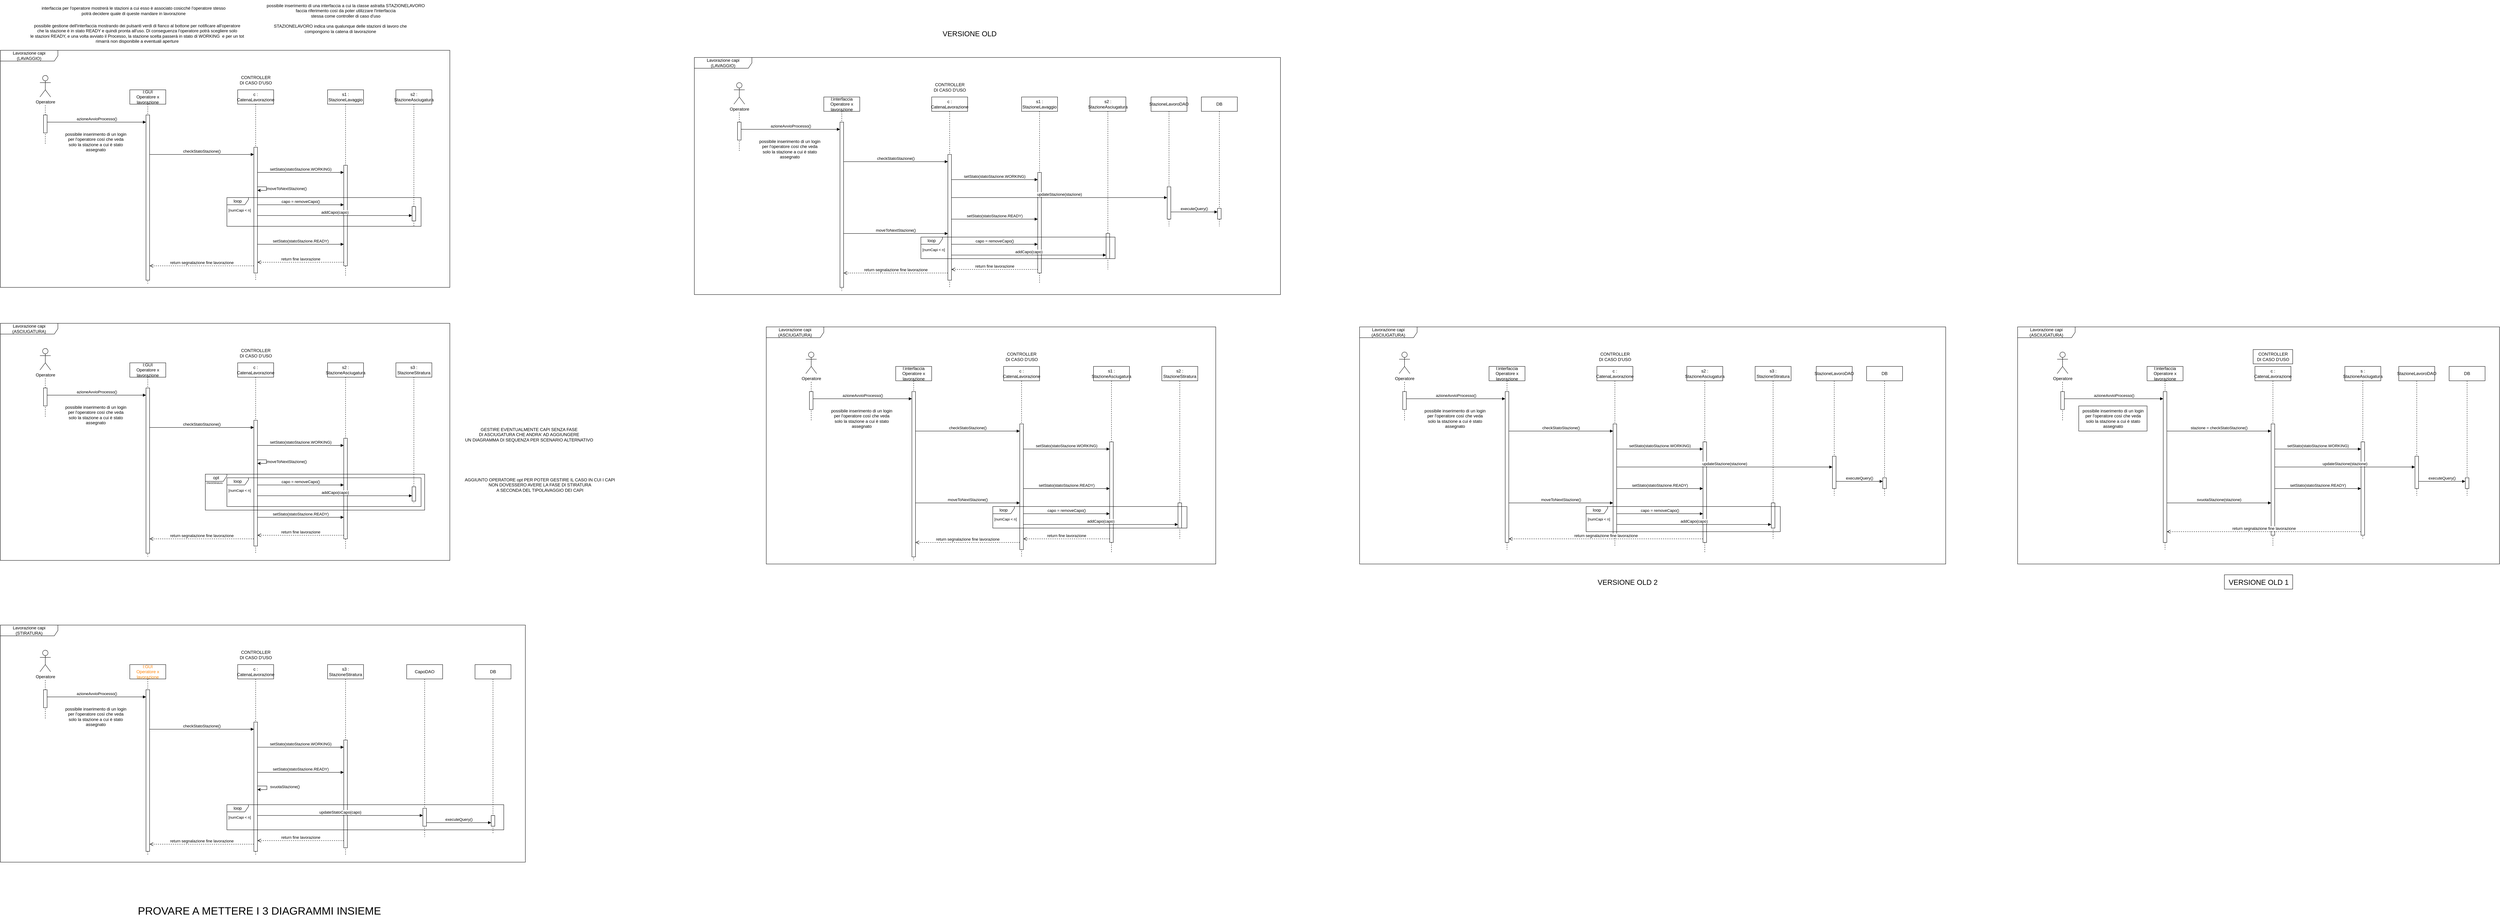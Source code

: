 <mxfile version="26.0.11">
  <diagram name="Page-1" id="2YBvvXClWsGukQMizWep">
    <mxGraphModel grid="1" page="1" gridSize="10" guides="1" tooltips="1" connect="1" arrows="1" fold="1" pageScale="1" pageWidth="827" pageHeight="1169" math="0" shadow="0">
      <root>
        <mxCell id="0" />
        <mxCell id="1" parent="0" />
        <mxCell id="KFQoRSMoKo6lWCKC4XPC-30" value="&lt;font style=&quot;color: light-dark(rgb(0, 0, 0), rgb(255, 128, 0));&quot;&gt;l:GUI&lt;br&gt;Operatore x lavorazione&lt;/font&gt;" style="shape=umlLifeline;perimeter=lifelinePerimeter;whiteSpace=wrap;html=1;container=0;dropTarget=0;collapsible=0;recursiveResize=0;outlineConnect=0;portConstraint=eastwest;newEdgeStyle={&quot;edgeStyle&quot;:&quot;elbowEdgeStyle&quot;,&quot;elbow&quot;:&quot;vertical&quot;,&quot;curved&quot;:0,&quot;rounded&quot;:0};fontColor=light-dark(#000000,#FFFFFF);" vertex="1" parent="1">
          <mxGeometry x="800" y="390" width="100" height="540" as="geometry" />
        </mxCell>
        <mxCell id="KFQoRSMoKo6lWCKC4XPC-31" value="" style="html=1;points=[];perimeter=orthogonalPerimeter;outlineConnect=0;targetShapes=umlLifeline;portConstraint=eastwest;newEdgeStyle={&quot;edgeStyle&quot;:&quot;elbowEdgeStyle&quot;,&quot;elbow&quot;:&quot;vertical&quot;,&quot;curved&quot;:0,&quot;rounded&quot;:0};fontColor=light-dark(#000000,#FFFFFF);" vertex="1" parent="KFQoRSMoKo6lWCKC4XPC-30">
          <mxGeometry x="45" y="70" width="10" height="460" as="geometry" />
        </mxCell>
        <mxCell id="KFQoRSMoKo6lWCKC4XPC-34" value="&lt;font style=&quot;color: light-dark(rgb(0, 0, 0), rgb(255, 0, 0));&quot;&gt;c : CatenaLavorazione&lt;/font&gt;" style="shape=umlLifeline;perimeter=lifelinePerimeter;whiteSpace=wrap;html=1;container=0;dropTarget=0;collapsible=0;recursiveResize=0;outlineConnect=0;portConstraint=eastwest;newEdgeStyle={&quot;edgeStyle&quot;:&quot;elbowEdgeStyle&quot;,&quot;elbow&quot;:&quot;vertical&quot;,&quot;curved&quot;:0,&quot;rounded&quot;:0};fontColor=light-dark(#000000,#FFFFFF);" vertex="1" parent="1">
          <mxGeometry x="1100" y="390" width="100" height="530" as="geometry" />
        </mxCell>
        <mxCell id="KFQoRSMoKo6lWCKC4XPC-35" value="" style="html=1;points=[];perimeter=orthogonalPerimeter;outlineConnect=0;targetShapes=umlLifeline;portConstraint=eastwest;newEdgeStyle={&quot;edgeStyle&quot;:&quot;elbowEdgeStyle&quot;,&quot;elbow&quot;:&quot;vertical&quot;,&quot;curved&quot;:0,&quot;rounded&quot;:0};fontColor=light-dark(#000000,#FFFFFF);" vertex="1" parent="KFQoRSMoKo6lWCKC4XPC-34">
          <mxGeometry x="45" y="160" width="10" height="350" as="geometry" />
        </mxCell>
        <mxCell id="HvNu41siJUzFplcwvGJl-1" value="" style="endArrow=classic;html=1;rounded=0;fontColor=light-dark(#000000,#FFFFFF);" edge="1" parent="KFQoRSMoKo6lWCKC4XPC-34">
          <mxGeometry width="50" height="50" relative="1" as="geometry">
            <mxPoint x="55" y="270.0" as="sourcePoint" />
            <mxPoint x="55" y="280.0" as="targetPoint" />
            <Array as="points">
              <mxPoint x="80" y="270" />
              <mxPoint x="80" y="280" />
            </Array>
          </mxGeometry>
        </mxCell>
        <mxCell id="HvNu41siJUzFplcwvGJl-2" value="moveToNextStazione()" style="edgeLabel;html=1;align=center;verticalAlign=middle;resizable=0;points=[];fontColor=light-dark(#000000,#FFFFFF);" connectable="0" vertex="1" parent="HvNu41siJUzFplcwvGJl-1">
          <mxGeometry x="-0.007" y="-1" relative="1" as="geometry">
            <mxPoint x="57" as="offset" />
          </mxGeometry>
        </mxCell>
        <mxCell id="KFQoRSMoKo6lWCKC4XPC-37" value="return fine lavorazione" style="html=1;verticalAlign=bottom;endArrow=open;dashed=1;endSize=8;edgeStyle=elbowEdgeStyle;elbow=vertical;curved=0;rounded=0;fontColor=light-dark(#000000,#FFFFFF);" edge="1" parent="1" source="KFQoRSMoKo6lWCKC4XPC-54" target="KFQoRSMoKo6lWCKC4XPC-35">
          <mxGeometry relative="1" as="geometry">
            <mxPoint x="1210" y="870" as="targetPoint" />
            <Array as="points">
              <mxPoint x="1280" y="870" />
              <mxPoint x="950" y="850" />
              <mxPoint x="1072" y="770" />
            </Array>
            <mxPoint x="1140" y="770" as="sourcePoint" />
            <mxPoint as="offset" />
          </mxGeometry>
        </mxCell>
        <mxCell id="KFQoRSMoKo6lWCKC4XPC-38" value="Lavorazione capi (LAVAGGIO)" style="shape=umlFrame;whiteSpace=wrap;html=1;pointerEvents=0;recursiveResize=0;container=0;collapsible=0;width=160;fontColor=light-dark(#000000,#FFFFFF);" vertex="1" parent="1">
          <mxGeometry x="440" y="280" width="1250" height="660" as="geometry" />
        </mxCell>
        <mxCell id="KFQoRSMoKo6lWCKC4XPC-39" value="Operatore" style="shape=umlActor;verticalLabelPosition=bottom;verticalAlign=top;html=1;outlineConnect=0;fontColor=light-dark(#000000,#FFFFFF);" vertex="1" parent="1">
          <mxGeometry x="550" y="350" width="30" height="60" as="geometry" />
        </mxCell>
        <mxCell id="KFQoRSMoKo6lWCKC4XPC-40" value="" style="endArrow=none;dashed=1;html=1;rounded=0;fontColor=light-dark(#000000,#FFFFFF);" edge="1" parent="1" source="KFQoRSMoKo6lWCKC4XPC-42">
          <mxGeometry width="50" height="50" relative="1" as="geometry">
            <mxPoint x="564.72" y="690" as="sourcePoint" />
            <mxPoint x="565" y="430" as="targetPoint" />
          </mxGeometry>
        </mxCell>
        <mxCell id="KFQoRSMoKo6lWCKC4XPC-41" value="" style="endArrow=none;dashed=1;html=1;rounded=0;fontColor=light-dark(#000000,#FFFFFF);" edge="1" parent="1" target="KFQoRSMoKo6lWCKC4XPC-42">
          <mxGeometry width="50" height="50" relative="1" as="geometry">
            <mxPoint x="565" y="540" as="sourcePoint" />
            <mxPoint x="564.72" y="440" as="targetPoint" />
          </mxGeometry>
        </mxCell>
        <mxCell id="KFQoRSMoKo6lWCKC4XPC-42" value="" style="html=1;points=[];perimeter=orthogonalPerimeter;outlineConnect=0;targetShapes=umlLifeline;portConstraint=eastwest;newEdgeStyle={&quot;edgeStyle&quot;:&quot;elbowEdgeStyle&quot;,&quot;elbow&quot;:&quot;vertical&quot;,&quot;curved&quot;:0,&quot;rounded&quot;:0};fontColor=light-dark(#000000,#FFFFFF);" vertex="1" parent="1">
          <mxGeometry x="560" y="460" width="10" height="50" as="geometry" />
        </mxCell>
        <mxCell id="KFQoRSMoKo6lWCKC4XPC-43" value="azioneAvvioProcesso()" style="html=1;verticalAlign=bottom;endArrow=block;edgeStyle=elbowEdgeStyle;elbow=vertical;curved=0;rounded=0;fontColor=light-dark(#000000,#FFFFFF);" edge="1" parent="1" target="KFQoRSMoKo6lWCKC4XPC-31">
          <mxGeometry relative="1" as="geometry">
            <mxPoint x="570" y="480" as="sourcePoint" />
            <Array as="points">
              <mxPoint x="655" y="480" />
            </Array>
            <mxPoint x="740" y="480" as="targetPoint" />
            <mxPoint as="offset" />
          </mxGeometry>
        </mxCell>
        <mxCell id="KFQoRSMoKo6lWCKC4XPC-52" value="checkStatoStazione()" style="html=1;verticalAlign=bottom;endArrow=block;edgeStyle=elbowEdgeStyle;elbow=vertical;curved=0;rounded=0;fontColor=light-dark(#000000,#FFFFFF);" edge="1" parent="1">
          <mxGeometry relative="1" as="geometry">
            <mxPoint x="855" y="570" as="sourcePoint" />
            <Array as="points">
              <mxPoint x="1135" y="570" />
              <mxPoint x="1220" y="604.58" />
              <mxPoint x="1140" y="514.58" />
            </Array>
            <mxPoint x="1145" y="570" as="targetPoint" />
            <mxPoint as="offset" />
          </mxGeometry>
        </mxCell>
        <mxCell id="KFQoRSMoKo6lWCKC4XPC-53" value="&lt;font style=&quot;color: light-dark(rgb(0, 0, 0), rgb(51, 255, 255));&quot;&gt;s1 : StazioneLavaggio&lt;/font&gt;" style="shape=umlLifeline;perimeter=lifelinePerimeter;whiteSpace=wrap;html=1;container=0;dropTarget=0;collapsible=0;recursiveResize=0;outlineConnect=0;portConstraint=eastwest;newEdgeStyle={&quot;edgeStyle&quot;:&quot;elbowEdgeStyle&quot;,&quot;elbow&quot;:&quot;vertical&quot;,&quot;curved&quot;:0,&quot;rounded&quot;:0};fontColor=light-dark(#000000,#FFFFFF);" vertex="1" parent="1">
          <mxGeometry x="1350" y="390" width="100" height="520" as="geometry" />
        </mxCell>
        <mxCell id="KFQoRSMoKo6lWCKC4XPC-54" value="" style="html=1;points=[];perimeter=orthogonalPerimeter;outlineConnect=0;targetShapes=umlLifeline;portConstraint=eastwest;newEdgeStyle={&quot;edgeStyle&quot;:&quot;elbowEdgeStyle&quot;,&quot;elbow&quot;:&quot;vertical&quot;,&quot;curved&quot;:0,&quot;rounded&quot;:0};fontColor=light-dark(#000000,#FFFFFF);" vertex="1" parent="KFQoRSMoKo6lWCKC4XPC-53">
          <mxGeometry x="45" y="210" width="10" height="280" as="geometry" />
        </mxCell>
        <mxCell id="PTnmxzgZ-QWiYPHwj2HS-1" value="CONTROLLER&lt;br&gt;DI CASO D&#39;USO" style="text;html=1;align=center;verticalAlign=middle;resizable=0;points=[];autosize=1;strokeColor=none;fillColor=none;fontColor=light-dark(#000000,#FFFFFF);" vertex="1" parent="1">
          <mxGeometry x="1095" y="343" width="110" height="40" as="geometry" />
        </mxCell>
        <mxCell id="E8dHR4l544DE4IYsOj5R-2" value="setStato(statoStazione.WORKING)" style="html=1;verticalAlign=bottom;endArrow=block;edgeStyle=elbowEdgeStyle;elbow=vertical;curved=0;rounded=0;fontColor=light-dark(#000000,#FFFFFF);" edge="1" parent="1" source="KFQoRSMoKo6lWCKC4XPC-35" target="KFQoRSMoKo6lWCKC4XPC-54">
          <mxGeometry relative="1" as="geometry">
            <mxPoint x="1180" y="650" as="sourcePoint" />
            <Array as="points">
              <mxPoint x="1310" y="620" />
              <mxPoint x="1350" y="650" />
              <mxPoint x="1503" y="684.41" />
              <mxPoint x="1423" y="594.41" />
            </Array>
            <mxPoint x="1343" y="649.83" as="targetPoint" />
            <mxPoint as="offset" />
          </mxGeometry>
        </mxCell>
        <mxCell id="E8dHR4l544DE4IYsOj5R-3" value="possibile inserimento di un login&lt;br&gt;per l&#39;operatore così che veda&lt;br&gt;solo la stazione a cui è stato&lt;br&gt;assegnato" style="text;html=1;align=center;verticalAlign=middle;resizable=0;points=[];autosize=1;strokeColor=none;fillColor=none;" vertex="1" parent="1">
          <mxGeometry x="610" y="500" width="190" height="70" as="geometry" />
        </mxCell>
        <mxCell id="E8dHR4l544DE4IYsOj5R-4" value="interfaccia per l&#39;operatore mostrerà le stazioni a cui esso è associato cosicché l&#39;operatore stesso&lt;br&gt;potrà decidere quale di queste mandare in lavorazione" style="text;html=1;align=center;verticalAlign=middle;resizable=0;points=[];autosize=1;strokeColor=none;fillColor=none;fontColor=light-dark(#000000,#FF8000);" vertex="1" parent="1">
          <mxGeometry x="540" y="150" width="540" height="40" as="geometry" />
        </mxCell>
        <mxCell id="E8dHR4l544DE4IYsOj5R-5" value="possibile gestione dell&#39;interfaccia mostrando dei pulsanti verdi di fianco al bottone per notificare all&#39;operatore&lt;br&gt;che la stazione è in stato READY e quindi pronta all&#39;uso. Di conseguenza l&#39;operatore potrà scegliere solo&lt;br&gt;le stazioni READY, e una volta avviato il Processo, la stazione scelta passerà in stato di WORKING&amp;nbsp; e per un tot&lt;br&gt;rimarrà non disponibile a eventuali aperture" style="text;html=1;align=center;verticalAlign=middle;resizable=0;points=[];autosize=1;strokeColor=none;fillColor=none;fontColor=light-dark(#000000,#FF8000);" vertex="1" parent="1">
          <mxGeometry x="510" y="198" width="620" height="70" as="geometry" />
        </mxCell>
        <mxCell id="E8dHR4l544DE4IYsOj5R-6" value="setStato(statoStazione.READY)" style="html=1;verticalAlign=bottom;endArrow=block;edgeStyle=elbowEdgeStyle;elbow=vertical;curved=0;rounded=0;fontColor=light-dark(#000000,#FFFFFF);" edge="1" parent="1" source="KFQoRSMoKo6lWCKC4XPC-35" target="KFQoRSMoKo6lWCKC4XPC-54">
          <mxGeometry relative="1" as="geometry">
            <mxPoint x="1160" y="820" as="sourcePoint" />
            <Array as="points">
              <mxPoint x="1340" y="820" />
              <mxPoint x="1325" y="860" />
              <mxPoint x="1365" y="890" />
              <mxPoint x="1518" y="924.41" />
              <mxPoint x="1438" y="834.41" />
            </Array>
            <mxPoint x="1380" y="820" as="targetPoint" />
            <mxPoint as="offset" />
          </mxGeometry>
        </mxCell>
        <mxCell id="E8dHR4l544DE4IYsOj5R-8" value="STAZIONELAVORO indica una qualunque delle stazioni di lavoro che&lt;br&gt;compongono la catena di lavorazione" style="text;html=1;align=center;verticalAlign=middle;resizable=0;points=[];autosize=1;strokeColor=none;fillColor=none;fontColor=light-dark(#000000,#33FFFF);" vertex="1" parent="1">
          <mxGeometry x="1190" y="200" width="390" height="40" as="geometry" />
        </mxCell>
        <mxCell id="E8dHR4l544DE4IYsOj5R-9" value="possibile inserimento di una interfaccia a cui la classe astratta STAZIONELAVORO &lt;br&gt;faccia riferimento così da poter utilizzare l&#39;interfaccia&lt;br&gt;stessa come controller di caso d&#39;uso" style="text;html=1;align=center;verticalAlign=middle;resizable=0;points=[];autosize=1;strokeColor=none;fillColor=none;fontColor=light-dark(#000000,#33FFFF);" vertex="1" parent="1">
          <mxGeometry x="1170" y="140" width="460" height="60" as="geometry" />
        </mxCell>
        <mxCell id="E8dHR4l544DE4IYsOj5R-10" value="l:interfaccia Operatore x lavorazione" style="shape=umlLifeline;perimeter=lifelinePerimeter;whiteSpace=wrap;html=1;container=0;dropTarget=0;collapsible=0;recursiveResize=0;outlineConnect=0;portConstraint=eastwest;newEdgeStyle={&quot;edgeStyle&quot;:&quot;elbowEdgeStyle&quot;,&quot;elbow&quot;:&quot;vertical&quot;,&quot;curved&quot;:0,&quot;rounded&quot;:0};fontColor=light-dark(#000000,#FFFFFF);strokeColor=light-dark(#000000,#FF0000);" vertex="1" parent="1">
          <mxGeometry x="6410" y="1160" width="100" height="510" as="geometry" />
        </mxCell>
        <mxCell id="E8dHR4l544DE4IYsOj5R-11" value="" style="html=1;points=[];perimeter=orthogonalPerimeter;outlineConnect=0;targetShapes=umlLifeline;portConstraint=eastwest;newEdgeStyle={&quot;edgeStyle&quot;:&quot;elbowEdgeStyle&quot;,&quot;elbow&quot;:&quot;vertical&quot;,&quot;curved&quot;:0,&quot;rounded&quot;:0};fontColor=light-dark(#000000,#FFFFFF);strokeColor=light-dark(#000000,#FF0000);" vertex="1" parent="E8dHR4l544DE4IYsOj5R-10">
          <mxGeometry x="45" y="70" width="10" height="420" as="geometry" />
        </mxCell>
        <mxCell id="E8dHR4l544DE4IYsOj5R-12" value="&lt;font style=&quot;color: light-dark(rgb(0, 0, 0), rgb(255, 0, 0));&quot;&gt;c : CatenaLavorazione&lt;/font&gt;" style="shape=umlLifeline;perimeter=lifelinePerimeter;whiteSpace=wrap;html=1;container=0;dropTarget=0;collapsible=0;recursiveResize=0;outlineConnect=0;portConstraint=eastwest;newEdgeStyle={&quot;edgeStyle&quot;:&quot;elbowEdgeStyle&quot;,&quot;elbow&quot;:&quot;vertical&quot;,&quot;curved&quot;:0,&quot;rounded&quot;:0};fontColor=light-dark(#000000,#FFFFFF);strokeColor=light-dark(#000000,#FF0000);" vertex="1" parent="1">
          <mxGeometry x="6710" y="1160" width="100" height="500" as="geometry" />
        </mxCell>
        <mxCell id="E8dHR4l544DE4IYsOj5R-13" value="" style="html=1;points=[];perimeter=orthogonalPerimeter;outlineConnect=0;targetShapes=umlLifeline;portConstraint=eastwest;newEdgeStyle={&quot;edgeStyle&quot;:&quot;elbowEdgeStyle&quot;,&quot;elbow&quot;:&quot;vertical&quot;,&quot;curved&quot;:0,&quot;rounded&quot;:0};fontColor=light-dark(#000000,#FFFFFF);strokeColor=light-dark(#000000,#FF0000);" vertex="1" parent="E8dHR4l544DE4IYsOj5R-12">
          <mxGeometry x="45" y="160" width="10" height="310" as="geometry" />
        </mxCell>
        <mxCell id="E8dHR4l544DE4IYsOj5R-14" value="return segnalazione fine lavorazione" style="html=1;verticalAlign=bottom;endArrow=open;dashed=1;endSize=8;edgeStyle=elbowEdgeStyle;elbow=vertical;curved=0;rounded=0;fontColor=light-dark(#000000,#FFFFFF);strokeColor=light-dark(#000000,#FF0000);" edge="1" parent="1" source="E8dHR4l544DE4IYsOj5R-25" target="E8dHR4l544DE4IYsOj5R-11">
          <mxGeometry relative="1" as="geometry">
            <mxPoint x="6500" y="1620" as="targetPoint" />
            <Array as="points">
              <mxPoint x="6560" y="1620" />
              <mxPoint x="6682" y="1540" />
            </Array>
            <mxPoint x="6750" y="1540" as="sourcePoint" />
            <mxPoint as="offset" />
          </mxGeometry>
        </mxCell>
        <mxCell id="E8dHR4l544DE4IYsOj5R-15" value="Lavorazione capi (ASCIUGATURA)" style="shape=umlFrame;whiteSpace=wrap;html=1;pointerEvents=0;recursiveResize=0;container=0;collapsible=0;width=160;fontColor=light-dark(#000000,#FFFFFF);strokeColor=light-dark(#000000,#FF0000);" vertex="1" parent="1">
          <mxGeometry x="6050" y="1050" width="1340" height="660" as="geometry" />
        </mxCell>
        <mxCell id="E8dHR4l544DE4IYsOj5R-16" value="Operatore" style="shape=umlActor;verticalLabelPosition=bottom;verticalAlign=top;html=1;outlineConnect=0;fontColor=light-dark(#000000,#FFFFFF);strokeColor=light-dark(#000000,#FF0000);" vertex="1" parent="1">
          <mxGeometry x="6160" y="1120" width="30" height="60" as="geometry" />
        </mxCell>
        <mxCell id="E8dHR4l544DE4IYsOj5R-17" value="" style="endArrow=none;dashed=1;html=1;rounded=0;fontColor=light-dark(#000000,#FFFFFF);strokeColor=light-dark(#000000,#FF0000);" edge="1" parent="1" source="E8dHR4l544DE4IYsOj5R-19">
          <mxGeometry width="50" height="50" relative="1" as="geometry">
            <mxPoint x="6174.72" y="1460" as="sourcePoint" />
            <mxPoint x="6175" y="1200" as="targetPoint" />
          </mxGeometry>
        </mxCell>
        <mxCell id="E8dHR4l544DE4IYsOj5R-18" value="" style="endArrow=none;dashed=1;html=1;rounded=0;fontColor=light-dark(#000000,#FFFFFF);strokeColor=light-dark(#000000,#FF0000);" edge="1" parent="1" target="E8dHR4l544DE4IYsOj5R-19">
          <mxGeometry width="50" height="50" relative="1" as="geometry">
            <mxPoint x="6175" y="1310" as="sourcePoint" />
            <mxPoint x="6174.72" y="1210" as="targetPoint" />
          </mxGeometry>
        </mxCell>
        <mxCell id="E8dHR4l544DE4IYsOj5R-19" value="" style="html=1;points=[];perimeter=orthogonalPerimeter;outlineConnect=0;targetShapes=umlLifeline;portConstraint=eastwest;newEdgeStyle={&quot;edgeStyle&quot;:&quot;elbowEdgeStyle&quot;,&quot;elbow&quot;:&quot;vertical&quot;,&quot;curved&quot;:0,&quot;rounded&quot;:0};fontColor=light-dark(#000000,#FFFFFF);strokeColor=light-dark(#000000,#FF0000);" vertex="1" parent="1">
          <mxGeometry x="6170" y="1230" width="10" height="50" as="geometry" />
        </mxCell>
        <mxCell id="E8dHR4l544DE4IYsOj5R-20" value="azioneAvvioProcesso()" style="html=1;verticalAlign=bottom;endArrow=block;edgeStyle=elbowEdgeStyle;elbow=vertical;curved=0;rounded=0;fontColor=light-dark(#000000,#FFFFFF);strokeColor=light-dark(#000000,#FF0000);" edge="1" parent="1" target="E8dHR4l544DE4IYsOj5R-11">
          <mxGeometry relative="1" as="geometry">
            <mxPoint x="6180" y="1250" as="sourcePoint" />
            <Array as="points">
              <mxPoint x="6265" y="1250" />
            </Array>
            <mxPoint x="6350" y="1250" as="targetPoint" />
            <mxPoint as="offset" />
          </mxGeometry>
        </mxCell>
        <mxCell id="E8dHR4l544DE4IYsOj5R-21" value="DB" style="shape=umlLifeline;perimeter=lifelinePerimeter;whiteSpace=wrap;html=1;container=0;dropTarget=0;collapsible=0;recursiveResize=0;outlineConnect=0;portConstraint=eastwest;newEdgeStyle={&quot;edgeStyle&quot;:&quot;elbowEdgeStyle&quot;,&quot;elbow&quot;:&quot;vertical&quot;,&quot;curved&quot;:0,&quot;rounded&quot;:0};fontColor=light-dark(#000000,#FFFFFF);strokeColor=light-dark(#000000,#FF0000);" vertex="1" parent="1">
          <mxGeometry x="7250" y="1160" width="100" height="360" as="geometry" />
        </mxCell>
        <mxCell id="E8dHR4l544DE4IYsOj5R-22" value="" style="html=1;points=[];perimeter=orthogonalPerimeter;outlineConnect=0;targetShapes=umlLifeline;portConstraint=eastwest;newEdgeStyle={&quot;edgeStyle&quot;:&quot;elbowEdgeStyle&quot;,&quot;elbow&quot;:&quot;vertical&quot;,&quot;curved&quot;:0,&quot;rounded&quot;:0};fontColor=light-dark(#000000,#FFFFFF);strokeColor=light-dark(#000000,#FF0000);" vertex="1" parent="E8dHR4l544DE4IYsOj5R-21">
          <mxGeometry x="45" y="310" width="10" height="30" as="geometry" />
        </mxCell>
        <mxCell id="E8dHR4l544DE4IYsOj5R-23" value="stazione = checkStatoStazione()" style="html=1;verticalAlign=bottom;endArrow=block;edgeStyle=elbowEdgeStyle;elbow=vertical;curved=0;rounded=0;fontColor=light-dark(#000000,#FFFFFF);strokeColor=light-dark(#000000,#FF0000);" edge="1" parent="1">
          <mxGeometry relative="1" as="geometry">
            <mxPoint x="6465" y="1340" as="sourcePoint" />
            <Array as="points">
              <mxPoint x="6745" y="1340" />
              <mxPoint x="6830" y="1374.58" />
              <mxPoint x="6750" y="1284.58" />
            </Array>
            <mxPoint x="6755" y="1340" as="targetPoint" />
            <mxPoint as="offset" />
          </mxGeometry>
        </mxCell>
        <mxCell id="E8dHR4l544DE4IYsOj5R-24" value="s : StazioneAsciugatura" style="shape=umlLifeline;perimeter=lifelinePerimeter;whiteSpace=wrap;html=1;container=0;dropTarget=0;collapsible=0;recursiveResize=0;outlineConnect=0;portConstraint=eastwest;newEdgeStyle={&quot;edgeStyle&quot;:&quot;elbowEdgeStyle&quot;,&quot;elbow&quot;:&quot;vertical&quot;,&quot;curved&quot;:0,&quot;rounded&quot;:0};fontColor=light-dark(#000000,#FFFFFF);strokeColor=light-dark(#000000,#FF0000);" vertex="1" parent="1">
          <mxGeometry x="6960" y="1160" width="100" height="480" as="geometry" />
        </mxCell>
        <mxCell id="E8dHR4l544DE4IYsOj5R-25" value="" style="html=1;points=[];perimeter=orthogonalPerimeter;outlineConnect=0;targetShapes=umlLifeline;portConstraint=eastwest;newEdgeStyle={&quot;edgeStyle&quot;:&quot;elbowEdgeStyle&quot;,&quot;elbow&quot;:&quot;vertical&quot;,&quot;curved&quot;:0,&quot;rounded&quot;:0};fontColor=light-dark(#000000,#FFFFFF);strokeColor=light-dark(#000000,#FF0000);" vertex="1" parent="E8dHR4l544DE4IYsOj5R-24">
          <mxGeometry x="45" y="210" width="10" height="260" as="geometry" />
        </mxCell>
        <mxCell id="E8dHR4l544DE4IYsOj5R-26" value="CONTROLLER&lt;br&gt;DI CASO D&#39;USO" style="text;html=1;align=center;verticalAlign=middle;resizable=0;points=[];autosize=1;strokeColor=light-dark(#000000,#FF0000);fillColor=none;fontColor=light-dark(#000000,#FFFFFF);" vertex="1" parent="1">
          <mxGeometry x="6705" y="1113" width="110" height="40" as="geometry" />
        </mxCell>
        <mxCell id="E8dHR4l544DE4IYsOj5R-27" value="StazioneLavoroDAO" style="shape=umlLifeline;perimeter=lifelinePerimeter;whiteSpace=wrap;html=1;container=0;dropTarget=0;collapsible=0;recursiveResize=0;outlineConnect=0;portConstraint=eastwest;newEdgeStyle={&quot;edgeStyle&quot;:&quot;elbowEdgeStyle&quot;,&quot;elbow&quot;:&quot;vertical&quot;,&quot;curved&quot;:0,&quot;rounded&quot;:0};fontColor=light-dark(#000000,#FFFFFF);strokeColor=light-dark(#000000,#FF0000);" vertex="1" parent="1">
          <mxGeometry x="7110" y="1160" width="100" height="360" as="geometry" />
        </mxCell>
        <mxCell id="E8dHR4l544DE4IYsOj5R-28" value="" style="html=1;points=[];perimeter=orthogonalPerimeter;outlineConnect=0;targetShapes=umlLifeline;portConstraint=eastwest;newEdgeStyle={&quot;edgeStyle&quot;:&quot;elbowEdgeStyle&quot;,&quot;elbow&quot;:&quot;vertical&quot;,&quot;curved&quot;:0,&quot;rounded&quot;:0};fontColor=light-dark(#000000,#FFFFFF);strokeColor=light-dark(#000000,#FF0000);" vertex="1" parent="E8dHR4l544DE4IYsOj5R-27">
          <mxGeometry x="45" y="250" width="10" height="90" as="geometry" />
        </mxCell>
        <mxCell id="E8dHR4l544DE4IYsOj5R-29" value="updateStazione(stazione)" style="html=1;verticalAlign=bottom;endArrow=block;edgeStyle=elbowEdgeStyle;elbow=vertical;curved=0;rounded=0;fontColor=light-dark(#000000,#FFFFFF);strokeColor=light-dark(#000000,#FF0000);" edge="1" parent="1" source="E8dHR4l544DE4IYsOj5R-13" target="E8dHR4l544DE4IYsOj5R-28">
          <mxGeometry relative="1" as="geometry">
            <mxPoint x="6770" y="1470" as="sourcePoint" />
            <Array as="points">
              <mxPoint x="7000" y="1440" />
              <mxPoint x="7030" y="1480" />
              <mxPoint x="6965" y="1470" />
              <mxPoint x="7130" y="1504.58" />
              <mxPoint x="7050" y="1414.58" />
            </Array>
            <mxPoint x="6970" y="1470" as="targetPoint" />
            <mxPoint as="offset" />
          </mxGeometry>
        </mxCell>
        <mxCell id="E8dHR4l544DE4IYsOj5R-30" value="executeQuery()" style="html=1;verticalAlign=bottom;endArrow=block;edgeStyle=elbowEdgeStyle;elbow=vertical;curved=0;rounded=0;fontColor=light-dark(#000000,#FFFFFF);strokeColor=light-dark(#000000,#FF0000);" edge="1" parent="1" source="E8dHR4l544DE4IYsOj5R-28" target="E8dHR4l544DE4IYsOj5R-22">
          <mxGeometry relative="1" as="geometry">
            <mxPoint x="7150" y="1490" as="sourcePoint" />
            <Array as="points">
              <mxPoint x="7250" y="1480" />
              <mxPoint x="7270" y="1490" />
              <mxPoint x="7500" y="1524.58" />
              <mxPoint x="7420" y="1434.58" />
            </Array>
            <mxPoint x="7290" y="1490" as="targetPoint" />
            <mxPoint as="offset" />
          </mxGeometry>
        </mxCell>
        <mxCell id="E8dHR4l544DE4IYsOj5R-33" value="setStato(statoStazione.WORKING)" style="html=1;verticalAlign=bottom;endArrow=block;edgeStyle=elbowEdgeStyle;elbow=vertical;curved=0;rounded=0;fontColor=light-dark(#000000,#FFFFFF);strokeColor=light-dark(#000000,#FF0000);" edge="1" parent="1" source="E8dHR4l544DE4IYsOj5R-13" target="E8dHR4l544DE4IYsOj5R-25">
          <mxGeometry relative="1" as="geometry">
            <mxPoint x="6790" y="1420" as="sourcePoint" />
            <Array as="points">
              <mxPoint x="6920" y="1390" />
              <mxPoint x="6960" y="1420" />
              <mxPoint x="7113" y="1454.41" />
              <mxPoint x="7033" y="1364.41" />
            </Array>
            <mxPoint x="6953" y="1419.83" as="targetPoint" />
            <mxPoint as="offset" />
          </mxGeometry>
        </mxCell>
        <mxCell id="E8dHR4l544DE4IYsOj5R-34" value="possibile inserimento di un login&lt;br&gt;per l&#39;operatore così che veda&lt;br&gt;solo la stazione a cui è stato&lt;br&gt;assegnato" style="text;html=1;align=center;verticalAlign=middle;resizable=0;points=[];autosize=1;strokeColor=light-dark(#000000,#FF0000);fillColor=none;" vertex="1" parent="1">
          <mxGeometry x="6220" y="1270" width="190" height="70" as="geometry" />
        </mxCell>
        <mxCell id="E8dHR4l544DE4IYsOj5R-35" value="setStato(statoStazione.READY)" style="html=1;verticalAlign=bottom;endArrow=block;edgeStyle=elbowEdgeStyle;elbow=vertical;curved=0;rounded=0;fontColor=light-dark(#000000,#FFFFFF);strokeColor=light-dark(#000000,#FF0000);" edge="1" parent="1" source="E8dHR4l544DE4IYsOj5R-13" target="E8dHR4l544DE4IYsOj5R-25">
          <mxGeometry relative="1" as="geometry">
            <mxPoint x="6770" y="1500" as="sourcePoint" />
            <Array as="points">
              <mxPoint x="6925" y="1500" />
              <mxPoint x="6965" y="1530" />
              <mxPoint x="7118" y="1564.41" />
              <mxPoint x="7038" y="1474.41" />
            </Array>
            <mxPoint x="6990" y="1500" as="targetPoint" />
            <mxPoint as="offset" />
          </mxGeometry>
        </mxCell>
        <mxCell id="E8dHR4l544DE4IYsOj5R-36" value="svuotaStazione(stazione)" style="html=1;verticalAlign=bottom;endArrow=block;edgeStyle=elbowEdgeStyle;elbow=vertical;curved=0;rounded=0;fontColor=light-dark(#000000,#FFFFFF);strokeColor=light-dark(#000000,#FF0000);" edge="1" parent="1" source="E8dHR4l544DE4IYsOj5R-11" target="E8dHR4l544DE4IYsOj5R-13">
          <mxGeometry relative="1" as="geometry">
            <mxPoint x="6470" y="1540" as="sourcePoint" />
            <Array as="points">
              <mxPoint x="6750" y="1540" />
              <mxPoint x="6835" y="1574.58" />
              <mxPoint x="6755" y="1484.58" />
            </Array>
            <mxPoint x="6740" y="1540" as="targetPoint" />
            <mxPoint as="offset" />
          </mxGeometry>
        </mxCell>
        <mxCell id="E8dHR4l544DE4IYsOj5R-37" value="&lt;span style=&quot;color: rgb(255, 128, 0);&quot;&gt;l:GUI&lt;/span&gt;&lt;br style=&quot;color: rgb(255, 128, 0);&quot;&gt;&lt;span style=&quot;color: rgb(255, 128, 0);&quot;&gt;Operatore x lavorazione&lt;/span&gt;" style="shape=umlLifeline;perimeter=lifelinePerimeter;whiteSpace=wrap;html=1;container=0;dropTarget=0;collapsible=0;recursiveResize=0;outlineConnect=0;portConstraint=eastwest;newEdgeStyle={&quot;edgeStyle&quot;:&quot;elbowEdgeStyle&quot;,&quot;elbow&quot;:&quot;vertical&quot;,&quot;curved&quot;:0,&quot;rounded&quot;:0};fontColor=light-dark(#000000,#FFFFFF);" vertex="1" parent="1">
          <mxGeometry x="800" y="1990" width="100" height="530" as="geometry" />
        </mxCell>
        <mxCell id="E8dHR4l544DE4IYsOj5R-38" value="" style="html=1;points=[];perimeter=orthogonalPerimeter;outlineConnect=0;targetShapes=umlLifeline;portConstraint=eastwest;newEdgeStyle={&quot;edgeStyle&quot;:&quot;elbowEdgeStyle&quot;,&quot;elbow&quot;:&quot;vertical&quot;,&quot;curved&quot;:0,&quot;rounded&quot;:0};fontColor=light-dark(#000000,#FFFFFF);" vertex="1" parent="E8dHR4l544DE4IYsOj5R-37">
          <mxGeometry x="45" y="70" width="10" height="450" as="geometry" />
        </mxCell>
        <mxCell id="E8dHR4l544DE4IYsOj5R-39" value="&lt;font style=&quot;color: light-dark(rgb(0, 0, 0), rgb(255, 0, 0));&quot;&gt;c : CatenaLavorazione&lt;/font&gt;" style="shape=umlLifeline;perimeter=lifelinePerimeter;whiteSpace=wrap;html=1;container=0;dropTarget=0;collapsible=0;recursiveResize=0;outlineConnect=0;portConstraint=eastwest;newEdgeStyle={&quot;edgeStyle&quot;:&quot;elbowEdgeStyle&quot;,&quot;elbow&quot;:&quot;vertical&quot;,&quot;curved&quot;:0,&quot;rounded&quot;:0};fontColor=light-dark(#000000,#FFFFFF);" vertex="1" parent="1">
          <mxGeometry x="1100" y="1990" width="100" height="530" as="geometry" />
        </mxCell>
        <mxCell id="E8dHR4l544DE4IYsOj5R-40" value="" style="html=1;points=[];perimeter=orthogonalPerimeter;outlineConnect=0;targetShapes=umlLifeline;portConstraint=eastwest;newEdgeStyle={&quot;edgeStyle&quot;:&quot;elbowEdgeStyle&quot;,&quot;elbow&quot;:&quot;vertical&quot;,&quot;curved&quot;:0,&quot;rounded&quot;:0};fontColor=light-dark(#000000,#FFFFFF);" vertex="1" parent="E8dHR4l544DE4IYsOj5R-39">
          <mxGeometry x="45" y="160" width="10" height="360" as="geometry" />
        </mxCell>
        <mxCell id="HvNu41siJUzFplcwvGJl-31" value="" style="endArrow=classic;html=1;rounded=0;fontColor=light-dark(#000000,#FFFFFF);" edge="1" parent="E8dHR4l544DE4IYsOj5R-39" source="E8dHR4l544DE4IYsOj5R-40" target="E8dHR4l544DE4IYsOj5R-40">
          <mxGeometry width="50" height="50" relative="1" as="geometry">
            <mxPoint x="58.75" y="338" as="sourcePoint" />
            <mxPoint x="58.75" y="348" as="targetPoint" />
            <Array as="points">
              <mxPoint x="81.25" y="338" />
              <mxPoint x="81.25" y="348" />
            </Array>
          </mxGeometry>
        </mxCell>
        <mxCell id="HvNu41siJUzFplcwvGJl-33" value="svuotaStazione()" style="edgeLabel;html=1;align=center;verticalAlign=middle;resizable=0;points=[];" connectable="0" vertex="1" parent="HvNu41siJUzFplcwvGJl-31">
          <mxGeometry x="0.029" y="-1" relative="1" as="geometry">
            <mxPoint x="50" y="-4" as="offset" />
          </mxGeometry>
        </mxCell>
        <mxCell id="E8dHR4l544DE4IYsOj5R-41" value="return fine lavorazione" style="html=1;verticalAlign=bottom;endArrow=open;dashed=1;endSize=8;edgeStyle=elbowEdgeStyle;elbow=vertical;curved=0;rounded=0;fontColor=light-dark(#000000,#FFFFFF);" edge="1" parent="1" source="E8dHR4l544DE4IYsOj5R-52" target="E8dHR4l544DE4IYsOj5R-40">
          <mxGeometry relative="1" as="geometry">
            <mxPoint x="1210" y="2490" as="targetPoint" />
            <Array as="points">
              <mxPoint x="1340" y="2480" />
              <mxPoint x="1260" y="2470" />
              <mxPoint x="1280" y="2490" />
              <mxPoint x="1230" y="2470" />
              <mxPoint x="950" y="2450" />
              <mxPoint x="1072" y="2370" />
            </Array>
            <mxPoint x="1140" y="2370" as="sourcePoint" />
            <mxPoint as="offset" />
          </mxGeometry>
        </mxCell>
        <mxCell id="E8dHR4l544DE4IYsOj5R-42" value="Lavorazione capi (STIRATURA)" style="shape=umlFrame;whiteSpace=wrap;html=1;pointerEvents=0;recursiveResize=0;container=0;collapsible=0;width=160;fontColor=light-dark(#000000,#FFFFFF);" vertex="1" parent="1">
          <mxGeometry x="440" y="1880" width="1460" height="660" as="geometry" />
        </mxCell>
        <mxCell id="E8dHR4l544DE4IYsOj5R-43" value="Operatore" style="shape=umlActor;verticalLabelPosition=bottom;verticalAlign=top;html=1;outlineConnect=0;fontColor=light-dark(#000000,#FFFFFF);" vertex="1" parent="1">
          <mxGeometry x="550" y="1950" width="30" height="60" as="geometry" />
        </mxCell>
        <mxCell id="E8dHR4l544DE4IYsOj5R-44" value="" style="endArrow=none;dashed=1;html=1;rounded=0;fontColor=light-dark(#000000,#FFFFFF);" edge="1" parent="1" source="E8dHR4l544DE4IYsOj5R-46">
          <mxGeometry width="50" height="50" relative="1" as="geometry">
            <mxPoint x="564.72" y="2290" as="sourcePoint" />
            <mxPoint x="565" y="2030" as="targetPoint" />
          </mxGeometry>
        </mxCell>
        <mxCell id="E8dHR4l544DE4IYsOj5R-45" value="" style="endArrow=none;dashed=1;html=1;rounded=0;fontColor=light-dark(#000000,#FFFFFF);" edge="1" parent="1" target="E8dHR4l544DE4IYsOj5R-46">
          <mxGeometry width="50" height="50" relative="1" as="geometry">
            <mxPoint x="565" y="2140" as="sourcePoint" />
            <mxPoint x="564.72" y="2040" as="targetPoint" />
          </mxGeometry>
        </mxCell>
        <mxCell id="E8dHR4l544DE4IYsOj5R-46" value="" style="html=1;points=[];perimeter=orthogonalPerimeter;outlineConnect=0;targetShapes=umlLifeline;portConstraint=eastwest;newEdgeStyle={&quot;edgeStyle&quot;:&quot;elbowEdgeStyle&quot;,&quot;elbow&quot;:&quot;vertical&quot;,&quot;curved&quot;:0,&quot;rounded&quot;:0};fontColor=light-dark(#000000,#FFFFFF);" vertex="1" parent="1">
          <mxGeometry x="560" y="2060" width="10" height="50" as="geometry" />
        </mxCell>
        <mxCell id="E8dHR4l544DE4IYsOj5R-47" value="azioneAvvioProcesso()" style="html=1;verticalAlign=bottom;endArrow=block;edgeStyle=elbowEdgeStyle;elbow=vertical;curved=0;rounded=0;fontColor=light-dark(#000000,#FFFFFF);" edge="1" parent="1" target="E8dHR4l544DE4IYsOj5R-38">
          <mxGeometry relative="1" as="geometry">
            <mxPoint x="570" y="2080" as="sourcePoint" />
            <Array as="points">
              <mxPoint x="655" y="2080" />
            </Array>
            <mxPoint x="740" y="2080" as="targetPoint" />
            <mxPoint as="offset" />
          </mxGeometry>
        </mxCell>
        <mxCell id="E8dHR4l544DE4IYsOj5R-48" value="DB" style="shape=umlLifeline;perimeter=lifelinePerimeter;whiteSpace=wrap;html=1;container=0;dropTarget=0;collapsible=0;recursiveResize=0;outlineConnect=0;portConstraint=eastwest;newEdgeStyle={&quot;edgeStyle&quot;:&quot;elbowEdgeStyle&quot;,&quot;elbow&quot;:&quot;vertical&quot;,&quot;curved&quot;:0,&quot;rounded&quot;:0};fontColor=light-dark(#000000,#FFFFFF);" vertex="1" parent="1">
          <mxGeometry x="1760" y="1990" width="100" height="470" as="geometry" />
        </mxCell>
        <mxCell id="E8dHR4l544DE4IYsOj5R-49" value="" style="html=1;points=[];perimeter=orthogonalPerimeter;outlineConnect=0;targetShapes=umlLifeline;portConstraint=eastwest;newEdgeStyle={&quot;edgeStyle&quot;:&quot;elbowEdgeStyle&quot;,&quot;elbow&quot;:&quot;vertical&quot;,&quot;curved&quot;:0,&quot;rounded&quot;:0};fontColor=light-dark(#000000,#FFFFFF);" vertex="1" parent="E8dHR4l544DE4IYsOj5R-48">
          <mxGeometry x="45" y="420" width="10" height="30" as="geometry" />
        </mxCell>
        <mxCell id="E8dHR4l544DE4IYsOj5R-50" value="checkStatoStazione()" style="html=1;verticalAlign=bottom;endArrow=block;edgeStyle=elbowEdgeStyle;elbow=vertical;curved=0;rounded=0;fontColor=light-dark(#000000,#FFFFFF);" edge="1" parent="1">
          <mxGeometry relative="1" as="geometry">
            <mxPoint x="855" y="2170" as="sourcePoint" />
            <Array as="points">
              <mxPoint x="1135" y="2170" />
              <mxPoint x="1220" y="2204.58" />
              <mxPoint x="1140" y="2114.58" />
            </Array>
            <mxPoint x="1145" y="2170" as="targetPoint" />
            <mxPoint as="offset" />
          </mxGeometry>
        </mxCell>
        <mxCell id="E8dHR4l544DE4IYsOj5R-51" value="s3 : StazioneStiratura" style="shape=umlLifeline;perimeter=lifelinePerimeter;whiteSpace=wrap;html=1;container=0;dropTarget=0;collapsible=0;recursiveResize=0;outlineConnect=0;portConstraint=eastwest;newEdgeStyle={&quot;edgeStyle&quot;:&quot;elbowEdgeStyle&quot;,&quot;elbow&quot;:&quot;vertical&quot;,&quot;curved&quot;:0,&quot;rounded&quot;:0};fontColor=light-dark(#000000,#FFFFFF);" vertex="1" parent="1">
          <mxGeometry x="1350" y="1990" width="100" height="530" as="geometry" />
        </mxCell>
        <mxCell id="E8dHR4l544DE4IYsOj5R-52" value="" style="html=1;points=[];perimeter=orthogonalPerimeter;outlineConnect=0;targetShapes=umlLifeline;portConstraint=eastwest;newEdgeStyle={&quot;edgeStyle&quot;:&quot;elbowEdgeStyle&quot;,&quot;elbow&quot;:&quot;vertical&quot;,&quot;curved&quot;:0,&quot;rounded&quot;:0};fontColor=light-dark(#000000,#FFFFFF);" vertex="1" parent="E8dHR4l544DE4IYsOj5R-51">
          <mxGeometry x="45" y="210" width="10" height="300" as="geometry" />
        </mxCell>
        <mxCell id="E8dHR4l544DE4IYsOj5R-53" value="CONTROLLER&lt;br&gt;DI CASO D&#39;USO" style="text;html=1;align=center;verticalAlign=middle;resizable=0;points=[];autosize=1;strokeColor=none;fillColor=none;fontColor=light-dark(#000000,#FFFFFF);" vertex="1" parent="1">
          <mxGeometry x="1095" y="1943" width="110" height="40" as="geometry" />
        </mxCell>
        <mxCell id="E8dHR4l544DE4IYsOj5R-60" value="setStato(statoStazione.WORKING)" style="html=1;verticalAlign=bottom;endArrow=block;edgeStyle=elbowEdgeStyle;elbow=vertical;curved=0;rounded=0;fontColor=light-dark(#000000,#FFFFFF);" edge="1" parent="1" source="E8dHR4l544DE4IYsOj5R-40" target="E8dHR4l544DE4IYsOj5R-52">
          <mxGeometry relative="1" as="geometry">
            <mxPoint x="1180" y="2250" as="sourcePoint" />
            <Array as="points">
              <mxPoint x="1310" y="2220" />
              <mxPoint x="1350" y="2250" />
              <mxPoint x="1503" y="2284.41" />
              <mxPoint x="1423" y="2194.41" />
            </Array>
            <mxPoint x="1343" y="2249.83" as="targetPoint" />
            <mxPoint as="offset" />
          </mxGeometry>
        </mxCell>
        <mxCell id="E8dHR4l544DE4IYsOj5R-61" value="possibile inserimento di un login&lt;br&gt;per l&#39;operatore così che veda&lt;br&gt;solo la stazione a cui è stato&lt;br&gt;assegnato" style="text;html=1;align=center;verticalAlign=middle;resizable=0;points=[];autosize=1;strokeColor=none;fillColor=none;" vertex="1" parent="1">
          <mxGeometry x="610" y="2100" width="190" height="70" as="geometry" />
        </mxCell>
        <mxCell id="E8dHR4l544DE4IYsOj5R-62" value="setStato(statoStazione.READY)" style="html=1;verticalAlign=bottom;endArrow=block;edgeStyle=elbowEdgeStyle;elbow=vertical;curved=0;rounded=0;fontColor=light-dark(#000000,#FFFFFF);" edge="1" parent="1" source="E8dHR4l544DE4IYsOj5R-40" target="E8dHR4l544DE4IYsOj5R-52">
          <mxGeometry relative="1" as="geometry">
            <mxPoint x="1160.0" y="2290" as="sourcePoint" />
            <Array as="points">
              <mxPoint x="1315" y="2290" />
              <mxPoint x="1320" y="2300" />
              <mxPoint x="1360" y="2330" />
              <mxPoint x="1513" y="2364.41" />
              <mxPoint x="1433" y="2274.41" />
            </Array>
            <mxPoint x="1380" y="2290" as="targetPoint" />
            <mxPoint as="offset" />
          </mxGeometry>
        </mxCell>
        <mxCell id="E8dHR4l544DE4IYsOj5R-64" value="CapoDAO" style="shape=umlLifeline;perimeter=lifelinePerimeter;whiteSpace=wrap;html=1;container=0;dropTarget=0;collapsible=0;recursiveResize=0;outlineConnect=0;portConstraint=eastwest;newEdgeStyle={&quot;edgeStyle&quot;:&quot;elbowEdgeStyle&quot;,&quot;elbow&quot;:&quot;vertical&quot;,&quot;curved&quot;:0,&quot;rounded&quot;:0};fontColor=light-dark(#000000,#FFFFFF);" vertex="1" parent="1">
          <mxGeometry x="1570" y="1990" width="100" height="480" as="geometry" />
        </mxCell>
        <mxCell id="E8dHR4l544DE4IYsOj5R-65" value="" style="html=1;points=[];perimeter=orthogonalPerimeter;outlineConnect=0;targetShapes=umlLifeline;portConstraint=eastwest;newEdgeStyle={&quot;edgeStyle&quot;:&quot;elbowEdgeStyle&quot;,&quot;elbow&quot;:&quot;vertical&quot;,&quot;curved&quot;:0,&quot;rounded&quot;:0};fontColor=light-dark(#000000,#FFFFFF);" vertex="1" parent="E8dHR4l544DE4IYsOj5R-64">
          <mxGeometry x="45" y="400" width="10" height="50" as="geometry" />
        </mxCell>
        <mxCell id="E8dHR4l544DE4IYsOj5R-66" value="updateStatoCapo(capo)" style="html=1;verticalAlign=bottom;endArrow=block;edgeStyle=elbowEdgeStyle;elbow=vertical;curved=0;rounded=0;fontColor=light-dark(#000000,#FFFFFF);" edge="1" parent="1" source="E8dHR4l544DE4IYsOj5R-40" target="E8dHR4l544DE4IYsOj5R-65">
          <mxGeometry relative="1" as="geometry">
            <mxPoint x="1160" y="2400" as="sourcePoint" />
            <Array as="points">
              <mxPoint x="1550" y="2410" />
              <mxPoint x="1395" y="2400" />
              <mxPoint x="1425" y="2440" />
              <mxPoint x="1360" y="2430" />
              <mxPoint x="1525" y="2464.58" />
              <mxPoint x="1445" y="2374.58" />
            </Array>
            <mxPoint x="1550" y="2400" as="targetPoint" />
            <mxPoint as="offset" />
          </mxGeometry>
        </mxCell>
        <mxCell id="E8dHR4l544DE4IYsOj5R-67" value="loop" style="shape=umlFrame;whiteSpace=wrap;html=1;pointerEvents=0;recursiveResize=0;container=1;collapsible=0;width=60;height=20;fontColor=light-dark(#000000,#FFFFFF);" vertex="1" parent="1">
          <mxGeometry x="1070" y="2380" width="770" height="70" as="geometry" />
        </mxCell>
        <mxCell id="E8dHR4l544DE4IYsOj5R-68" value="[numCapi &amp;lt; n]" style="text;html=1;align=center;verticalAlign=middle;resizable=0;points=[];autosize=1;strokeColor=none;fillColor=none;fontColor=light-dark(#000000,#FFFFFF);fontSize=10;" vertex="1" parent="E8dHR4l544DE4IYsOj5R-67">
          <mxGeometry x="-10" y="20" width="90" height="30" as="geometry" />
        </mxCell>
        <mxCell id="E8dHR4l544DE4IYsOj5R-69" value="executeQuery()" style="html=1;verticalAlign=bottom;endArrow=block;edgeStyle=elbowEdgeStyle;elbow=vertical;curved=0;rounded=0;fontColor=light-dark(#000000,#FFFFFF);" edge="1" parent="1" source="E8dHR4l544DE4IYsOj5R-65" target="E8dHR4l544DE4IYsOj5R-49">
          <mxGeometry relative="1" as="geometry">
            <mxPoint x="1745" y="2430" as="sourcePoint" />
            <Array as="points">
              <mxPoint x="1750" y="2430" />
              <mxPoint x="1850" y="2440" />
              <mxPoint x="2080" y="2474.58" />
              <mxPoint x="2000" y="2384.58" />
            </Array>
            <mxPoint x="1790" y="2430" as="targetPoint" />
            <mxPoint as="offset" />
          </mxGeometry>
        </mxCell>
        <mxCell id="E8dHR4l544DE4IYsOj5R-70" value="s2 : StazioneAsciugatura" style="shape=umlLifeline;perimeter=lifelinePerimeter;whiteSpace=wrap;html=1;container=0;dropTarget=0;collapsible=0;recursiveResize=0;outlineConnect=0;portConstraint=eastwest;newEdgeStyle={&quot;edgeStyle&quot;:&quot;elbowEdgeStyle&quot;,&quot;elbow&quot;:&quot;vertical&quot;,&quot;curved&quot;:0,&quot;rounded&quot;:0};fontColor=light-dark(#000000,#FFFFFF);" vertex="1" parent="1">
          <mxGeometry x="1540" y="390" width="100" height="380" as="geometry" />
        </mxCell>
        <mxCell id="E8dHR4l544DE4IYsOj5R-72" value="capo = removeCapo()" style="html=1;verticalAlign=bottom;endArrow=block;edgeStyle=elbowEdgeStyle;elbow=vertical;curved=0;rounded=0;fontColor=light-dark(#000000,#FFFFFF);" edge="1" parent="1">
          <mxGeometry relative="1" as="geometry">
            <mxPoint x="1155" y="710" as="sourcePoint" />
            <Array as="points">
              <mxPoint x="1350" y="710" />
              <mxPoint x="1330" y="690" />
              <mxPoint x="1315" y="710" />
              <mxPoint x="1355" y="740" />
              <mxPoint x="1508" y="774.41" />
              <mxPoint x="1428" y="684.41" />
            </Array>
            <mxPoint x="1395" y="710" as="targetPoint" />
            <mxPoint as="offset" />
          </mxGeometry>
        </mxCell>
        <mxCell id="E8dHR4l544DE4IYsOj5R-73" value="addCapo(capo)" style="html=1;verticalAlign=bottom;endArrow=block;edgeStyle=elbowEdgeStyle;elbow=vertical;curved=0;rounded=0;fontColor=light-dark(#000000,#FFFFFF);" edge="1" parent="1">
          <mxGeometry relative="1" as="geometry">
            <mxPoint x="1155" y="740" as="sourcePoint" />
            <Array as="points">
              <mxPoint x="1480" y="740" />
              <mxPoint x="1335" y="720" />
              <mxPoint x="1320" y="740" />
              <mxPoint x="1360" y="770" />
              <mxPoint x="1513" y="804.41" />
              <mxPoint x="1433" y="714.41" />
            </Array>
            <mxPoint x="1585" y="740" as="targetPoint" />
            <mxPoint as="offset" />
          </mxGeometry>
        </mxCell>
        <mxCell id="E8dHR4l544DE4IYsOj5R-77" value="loop" style="shape=umlFrame;whiteSpace=wrap;html=1;pointerEvents=0;recursiveResize=0;container=0;collapsible=0;width=60;height=20;fontColor=light-dark(#000000,#FFFFFF);" vertex="1" parent="1">
          <mxGeometry x="1070" y="690" width="540" height="80" as="geometry" />
        </mxCell>
        <mxCell id="E8dHR4l544DE4IYsOj5R-79" value="l:interfaccia Operatore x lavorazione" style="shape=umlLifeline;perimeter=lifelinePerimeter;whiteSpace=wrap;html=1;container=0;dropTarget=0;collapsible=0;recursiveResize=0;outlineConnect=0;portConstraint=eastwest;newEdgeStyle={&quot;edgeStyle&quot;:&quot;elbowEdgeStyle&quot;,&quot;elbow&quot;:&quot;vertical&quot;,&quot;curved&quot;:0,&quot;rounded&quot;:0};fontColor=light-dark(#000000,#FFFFFF);" vertex="1" parent="1">
          <mxGeometry x="4580" y="1160" width="100" height="510" as="geometry" />
        </mxCell>
        <mxCell id="E8dHR4l544DE4IYsOj5R-80" value="" style="html=1;points=[];perimeter=orthogonalPerimeter;outlineConnect=0;targetShapes=umlLifeline;portConstraint=eastwest;newEdgeStyle={&quot;edgeStyle&quot;:&quot;elbowEdgeStyle&quot;,&quot;elbow&quot;:&quot;vertical&quot;,&quot;curved&quot;:0,&quot;rounded&quot;:0};fontColor=light-dark(#000000,#FFFFFF);" vertex="1" parent="E8dHR4l544DE4IYsOj5R-79">
          <mxGeometry x="45" y="70" width="10" height="420" as="geometry" />
        </mxCell>
        <mxCell id="E8dHR4l544DE4IYsOj5R-81" value="&lt;font style=&quot;color: light-dark(rgb(0, 0, 0), rgb(255, 0, 0));&quot;&gt;c : CatenaLavorazione&lt;/font&gt;" style="shape=umlLifeline;perimeter=lifelinePerimeter;whiteSpace=wrap;html=1;container=0;dropTarget=0;collapsible=0;recursiveResize=0;outlineConnect=0;portConstraint=eastwest;newEdgeStyle={&quot;edgeStyle&quot;:&quot;elbowEdgeStyle&quot;,&quot;elbow&quot;:&quot;vertical&quot;,&quot;curved&quot;:0,&quot;rounded&quot;:0};fontColor=light-dark(#000000,#FFFFFF);" vertex="1" parent="1">
          <mxGeometry x="4880" y="1160" width="100" height="500" as="geometry" />
        </mxCell>
        <mxCell id="E8dHR4l544DE4IYsOj5R-82" value="" style="html=1;points=[];perimeter=orthogonalPerimeter;outlineConnect=0;targetShapes=umlLifeline;portConstraint=eastwest;newEdgeStyle={&quot;edgeStyle&quot;:&quot;elbowEdgeStyle&quot;,&quot;elbow&quot;:&quot;vertical&quot;,&quot;curved&quot;:0,&quot;rounded&quot;:0};fontColor=light-dark(#000000,#FFFFFF);" vertex="1" parent="E8dHR4l544DE4IYsOj5R-81">
          <mxGeometry x="45" y="160" width="10" height="310" as="geometry" />
        </mxCell>
        <mxCell id="E8dHR4l544DE4IYsOj5R-83" value="return segnalazione fine lavorazione" style="html=1;verticalAlign=bottom;endArrow=open;dashed=1;endSize=8;edgeStyle=elbowEdgeStyle;elbow=vertical;curved=0;rounded=0;fontColor=light-dark(#000000,#FFFFFF);" edge="1" parent="1" source="E8dHR4l544DE4IYsOj5R-94" target="E8dHR4l544DE4IYsOj5R-80">
          <mxGeometry relative="1" as="geometry">
            <mxPoint x="4670" y="1620" as="targetPoint" />
            <Array as="points">
              <mxPoint x="5060" y="1640" />
              <mxPoint x="4730" y="1620" />
              <mxPoint x="4852" y="1540" />
            </Array>
            <mxPoint x="4920" y="1540" as="sourcePoint" />
            <mxPoint as="offset" />
          </mxGeometry>
        </mxCell>
        <mxCell id="E8dHR4l544DE4IYsOj5R-84" value="Lavorazione capi (ASCIUGATURA)" style="shape=umlFrame;whiteSpace=wrap;html=1;pointerEvents=0;recursiveResize=0;container=0;collapsible=0;width=160;fontColor=light-dark(#000000,#FFFFFF);" vertex="1" parent="1">
          <mxGeometry x="4220" y="1050" width="1630" height="660" as="geometry" />
        </mxCell>
        <mxCell id="E8dHR4l544DE4IYsOj5R-85" value="Operatore" style="shape=umlActor;verticalLabelPosition=bottom;verticalAlign=top;html=1;outlineConnect=0;fontColor=light-dark(#000000,#FFFFFF);" vertex="1" parent="1">
          <mxGeometry x="4330" y="1120" width="30" height="60" as="geometry" />
        </mxCell>
        <mxCell id="E8dHR4l544DE4IYsOj5R-86" value="" style="endArrow=none;dashed=1;html=1;rounded=0;fontColor=light-dark(#000000,#FFFFFF);" edge="1" parent="1" source="E8dHR4l544DE4IYsOj5R-88">
          <mxGeometry width="50" height="50" relative="1" as="geometry">
            <mxPoint x="4344.72" y="1460" as="sourcePoint" />
            <mxPoint x="4345" y="1200" as="targetPoint" />
          </mxGeometry>
        </mxCell>
        <mxCell id="E8dHR4l544DE4IYsOj5R-87" value="" style="endArrow=none;dashed=1;html=1;rounded=0;fontColor=light-dark(#000000,#FFFFFF);" edge="1" parent="1" target="E8dHR4l544DE4IYsOj5R-88">
          <mxGeometry width="50" height="50" relative="1" as="geometry">
            <mxPoint x="4345" y="1310" as="sourcePoint" />
            <mxPoint x="4344.72" y="1210" as="targetPoint" />
          </mxGeometry>
        </mxCell>
        <mxCell id="E8dHR4l544DE4IYsOj5R-88" value="" style="html=1;points=[];perimeter=orthogonalPerimeter;outlineConnect=0;targetShapes=umlLifeline;portConstraint=eastwest;newEdgeStyle={&quot;edgeStyle&quot;:&quot;elbowEdgeStyle&quot;,&quot;elbow&quot;:&quot;vertical&quot;,&quot;curved&quot;:0,&quot;rounded&quot;:0};fontColor=light-dark(#000000,#FFFFFF);" vertex="1" parent="1">
          <mxGeometry x="4340" y="1230" width="10" height="50" as="geometry" />
        </mxCell>
        <mxCell id="E8dHR4l544DE4IYsOj5R-89" value="azioneAvvioProcesso()" style="html=1;verticalAlign=bottom;endArrow=block;edgeStyle=elbowEdgeStyle;elbow=vertical;curved=0;rounded=0;fontColor=light-dark(#000000,#FFFFFF);" edge="1" parent="1" target="E8dHR4l544DE4IYsOj5R-80">
          <mxGeometry relative="1" as="geometry">
            <mxPoint x="4350" y="1250" as="sourcePoint" />
            <Array as="points">
              <mxPoint x="4435" y="1250" />
            </Array>
            <mxPoint x="4520" y="1250" as="targetPoint" />
            <mxPoint as="offset" />
          </mxGeometry>
        </mxCell>
        <mxCell id="E8dHR4l544DE4IYsOj5R-90" value="DB" style="shape=umlLifeline;perimeter=lifelinePerimeter;whiteSpace=wrap;html=1;container=0;dropTarget=0;collapsible=0;recursiveResize=0;outlineConnect=0;portConstraint=eastwest;newEdgeStyle={&quot;edgeStyle&quot;:&quot;elbowEdgeStyle&quot;,&quot;elbow&quot;:&quot;vertical&quot;,&quot;curved&quot;:0,&quot;rounded&quot;:0};fontColor=light-dark(#000000,#FFFFFF);" vertex="1" parent="1">
          <mxGeometry x="5630" y="1160" width="100" height="360" as="geometry" />
        </mxCell>
        <mxCell id="E8dHR4l544DE4IYsOj5R-91" value="" style="html=1;points=[];perimeter=orthogonalPerimeter;outlineConnect=0;targetShapes=umlLifeline;portConstraint=eastwest;newEdgeStyle={&quot;edgeStyle&quot;:&quot;elbowEdgeStyle&quot;,&quot;elbow&quot;:&quot;vertical&quot;,&quot;curved&quot;:0,&quot;rounded&quot;:0};fontColor=light-dark(#000000,#FFFFFF);" vertex="1" parent="E8dHR4l544DE4IYsOj5R-90">
          <mxGeometry x="45" y="310" width="10" height="30" as="geometry" />
        </mxCell>
        <mxCell id="E8dHR4l544DE4IYsOj5R-92" value="checkStatoStazione()" style="html=1;verticalAlign=bottom;endArrow=block;edgeStyle=elbowEdgeStyle;elbow=vertical;curved=0;rounded=0;fontColor=light-dark(#000000,#FFFFFF);" edge="1" parent="1">
          <mxGeometry relative="1" as="geometry">
            <mxPoint x="4635" y="1340" as="sourcePoint" />
            <Array as="points">
              <mxPoint x="4915" y="1340" />
              <mxPoint x="5000" y="1374.58" />
              <mxPoint x="4920" y="1284.58" />
            </Array>
            <mxPoint x="4925" y="1340" as="targetPoint" />
            <mxPoint as="offset" />
          </mxGeometry>
        </mxCell>
        <mxCell id="E8dHR4l544DE4IYsOj5R-93" value="s2 : StazioneAsciugatura" style="shape=umlLifeline;perimeter=lifelinePerimeter;whiteSpace=wrap;html=1;container=0;dropTarget=0;collapsible=0;recursiveResize=0;outlineConnect=0;portConstraint=eastwest;newEdgeStyle={&quot;edgeStyle&quot;:&quot;elbowEdgeStyle&quot;,&quot;elbow&quot;:&quot;vertical&quot;,&quot;curved&quot;:0,&quot;rounded&quot;:0};fontColor=light-dark(#000000,#FFFFFF);" vertex="1" parent="1">
          <mxGeometry x="5130" y="1160" width="100" height="520" as="geometry" />
        </mxCell>
        <mxCell id="E8dHR4l544DE4IYsOj5R-94" value="" style="html=1;points=[];perimeter=orthogonalPerimeter;outlineConnect=0;targetShapes=umlLifeline;portConstraint=eastwest;newEdgeStyle={&quot;edgeStyle&quot;:&quot;elbowEdgeStyle&quot;,&quot;elbow&quot;:&quot;vertical&quot;,&quot;curved&quot;:0,&quot;rounded&quot;:0};fontColor=light-dark(#000000,#FFFFFF);" vertex="1" parent="E8dHR4l544DE4IYsOj5R-93">
          <mxGeometry x="45" y="210" width="10" height="280" as="geometry" />
        </mxCell>
        <mxCell id="E8dHR4l544DE4IYsOj5R-95" value="CONTROLLER&lt;br&gt;DI CASO D&#39;USO" style="text;html=1;align=center;verticalAlign=middle;resizable=0;points=[];autosize=1;strokeColor=none;fillColor=none;fontColor=light-dark(#000000,#FFFFFF);" vertex="1" parent="1">
          <mxGeometry x="4875" y="1113" width="110" height="40" as="geometry" />
        </mxCell>
        <mxCell id="E8dHR4l544DE4IYsOj5R-96" value="StazioneLavoroDAO" style="shape=umlLifeline;perimeter=lifelinePerimeter;whiteSpace=wrap;html=1;container=0;dropTarget=0;collapsible=0;recursiveResize=0;outlineConnect=0;portConstraint=eastwest;newEdgeStyle={&quot;edgeStyle&quot;:&quot;elbowEdgeStyle&quot;,&quot;elbow&quot;:&quot;vertical&quot;,&quot;curved&quot;:0,&quot;rounded&quot;:0};fontColor=light-dark(#000000,#FFFFFF);" vertex="1" parent="1">
          <mxGeometry x="5490" y="1160" width="100" height="360" as="geometry" />
        </mxCell>
        <mxCell id="E8dHR4l544DE4IYsOj5R-97" value="" style="html=1;points=[];perimeter=orthogonalPerimeter;outlineConnect=0;targetShapes=umlLifeline;portConstraint=eastwest;newEdgeStyle={&quot;edgeStyle&quot;:&quot;elbowEdgeStyle&quot;,&quot;elbow&quot;:&quot;vertical&quot;,&quot;curved&quot;:0,&quot;rounded&quot;:0};fontColor=light-dark(#000000,#FFFFFF);" vertex="1" parent="E8dHR4l544DE4IYsOj5R-96">
          <mxGeometry x="45" y="250" width="10" height="90" as="geometry" />
        </mxCell>
        <mxCell id="E8dHR4l544DE4IYsOj5R-98" value="updateStazione(stazione)" style="html=1;verticalAlign=bottom;endArrow=block;edgeStyle=elbowEdgeStyle;elbow=vertical;curved=0;rounded=0;fontColor=light-dark(#000000,#FFFFFF);" edge="1" parent="1" source="E8dHR4l544DE4IYsOj5R-82" target="E8dHR4l544DE4IYsOj5R-97">
          <mxGeometry relative="1" as="geometry">
            <mxPoint x="4940" y="1470" as="sourcePoint" />
            <Array as="points">
              <mxPoint x="5170" y="1440" />
              <mxPoint x="5200" y="1480" />
              <mxPoint x="5135" y="1470" />
              <mxPoint x="5300" y="1504.58" />
              <mxPoint x="5220" y="1414.58" />
            </Array>
            <mxPoint x="5140" y="1470" as="targetPoint" />
            <mxPoint as="offset" />
          </mxGeometry>
        </mxCell>
        <mxCell id="E8dHR4l544DE4IYsOj5R-99" value="executeQuery()" style="html=1;verticalAlign=bottom;endArrow=block;edgeStyle=elbowEdgeStyle;elbow=vertical;curved=0;rounded=0;fontColor=light-dark(#000000,#FFFFFF);" edge="1" parent="1" source="E8dHR4l544DE4IYsOj5R-97" target="E8dHR4l544DE4IYsOj5R-91">
          <mxGeometry relative="1" as="geometry">
            <mxPoint x="5560" y="1480" as="sourcePoint" />
            <Array as="points">
              <mxPoint x="5560" y="1480" />
              <mxPoint x="5440" y="1490" />
              <mxPoint x="5670" y="1524.58" />
              <mxPoint x="5590" y="1434.58" />
            </Array>
            <mxPoint x="5460" y="1490" as="targetPoint" />
            <mxPoint as="offset" />
          </mxGeometry>
        </mxCell>
        <mxCell id="E8dHR4l544DE4IYsOj5R-100" value="setStato(statoStazione.WORKING)" style="html=1;verticalAlign=bottom;endArrow=block;edgeStyle=elbowEdgeStyle;elbow=vertical;curved=0;rounded=0;fontColor=light-dark(#000000,#FFFFFF);" edge="1" parent="1" source="E8dHR4l544DE4IYsOj5R-82" target="E8dHR4l544DE4IYsOj5R-94">
          <mxGeometry relative="1" as="geometry">
            <mxPoint x="4960" y="1420" as="sourcePoint" />
            <Array as="points">
              <mxPoint x="5090" y="1390" />
              <mxPoint x="5130" y="1420" />
              <mxPoint x="5283" y="1454.41" />
              <mxPoint x="5203" y="1364.41" />
            </Array>
            <mxPoint x="5123" y="1419.83" as="targetPoint" />
            <mxPoint as="offset" />
          </mxGeometry>
        </mxCell>
        <mxCell id="E8dHR4l544DE4IYsOj5R-101" value="possibile inserimento di un login&lt;br&gt;per l&#39;operatore così che veda&lt;br&gt;solo la stazione a cui è stato&lt;br&gt;assegnato" style="text;html=1;align=center;verticalAlign=middle;resizable=0;points=[];autosize=1;strokeColor=none;fillColor=none;" vertex="1" parent="1">
          <mxGeometry x="4390" y="1270" width="190" height="70" as="geometry" />
        </mxCell>
        <mxCell id="E8dHR4l544DE4IYsOj5R-102" value="setStato(statoStazione.READY)" style="html=1;verticalAlign=bottom;endArrow=block;edgeStyle=elbowEdgeStyle;elbow=vertical;curved=0;rounded=0;fontColor=light-dark(#000000,#FFFFFF);" edge="1" parent="1" source="E8dHR4l544DE4IYsOj5R-82" target="E8dHR4l544DE4IYsOj5R-94">
          <mxGeometry relative="1" as="geometry">
            <mxPoint x="4940" y="1500" as="sourcePoint" />
            <Array as="points">
              <mxPoint x="5095" y="1500" />
              <mxPoint x="5135" y="1530" />
              <mxPoint x="5288" y="1564.41" />
              <mxPoint x="5208" y="1474.41" />
            </Array>
            <mxPoint x="5160" y="1500" as="targetPoint" />
            <mxPoint as="offset" />
          </mxGeometry>
        </mxCell>
        <mxCell id="E8dHR4l544DE4IYsOj5R-103" value="moveToNextStazione()" style="html=1;verticalAlign=bottom;endArrow=block;edgeStyle=elbowEdgeStyle;elbow=vertical;curved=0;rounded=0;fontColor=light-dark(#000000,#FFFFFF);" edge="1" parent="1" source="E8dHR4l544DE4IYsOj5R-80" target="E8dHR4l544DE4IYsOj5R-82">
          <mxGeometry relative="1" as="geometry">
            <mxPoint x="4640" y="1540" as="sourcePoint" />
            <Array as="points">
              <mxPoint x="4920" y="1540" />
              <mxPoint x="5005" y="1574.58" />
              <mxPoint x="4925" y="1484.58" />
            </Array>
            <mxPoint x="4910" y="1540" as="targetPoint" />
            <mxPoint as="offset" />
          </mxGeometry>
        </mxCell>
        <mxCell id="E8dHR4l544DE4IYsOj5R-104" value="s3 : StazioneStiratura" style="shape=umlLifeline;perimeter=lifelinePerimeter;whiteSpace=wrap;html=1;container=0;dropTarget=0;collapsible=0;recursiveResize=0;outlineConnect=0;portConstraint=eastwest;newEdgeStyle={&quot;edgeStyle&quot;:&quot;elbowEdgeStyle&quot;,&quot;elbow&quot;:&quot;vertical&quot;,&quot;curved&quot;:0,&quot;rounded&quot;:0};fontColor=light-dark(#000000,#FFFFFF);" vertex="1" parent="1">
          <mxGeometry x="5320" y="1160" width="100" height="480" as="geometry" />
        </mxCell>
        <mxCell id="E8dHR4l544DE4IYsOj5R-105" value="" style="html=1;points=[];perimeter=orthogonalPerimeter;outlineConnect=0;targetShapes=umlLifeline;portConstraint=eastwest;newEdgeStyle={&quot;edgeStyle&quot;:&quot;elbowEdgeStyle&quot;,&quot;elbow&quot;:&quot;vertical&quot;,&quot;curved&quot;:0,&quot;rounded&quot;:0};fontColor=light-dark(#000000,#FFFFFF);" vertex="1" parent="E8dHR4l544DE4IYsOj5R-104">
          <mxGeometry x="45" y="380" width="10" height="70" as="geometry" />
        </mxCell>
        <mxCell id="E8dHR4l544DE4IYsOj5R-106" value="capo = removeCapo()" style="html=1;verticalAlign=bottom;endArrow=block;edgeStyle=elbowEdgeStyle;elbow=vertical;curved=0;rounded=0;fontColor=light-dark(#000000,#FFFFFF);" edge="1" parent="1" source="E8dHR4l544DE4IYsOj5R-82" target="E8dHR4l544DE4IYsOj5R-94">
          <mxGeometry relative="1" as="geometry">
            <mxPoint x="4940" y="1570" as="sourcePoint" />
            <Array as="points">
              <mxPoint x="5130" y="1570" />
              <mxPoint x="5110" y="1550" />
              <mxPoint x="5095" y="1570" />
              <mxPoint x="5135" y="1600" />
              <mxPoint x="5288" y="1634.41" />
              <mxPoint x="5208" y="1544.41" />
            </Array>
            <mxPoint x="5140" y="1570" as="targetPoint" />
            <mxPoint as="offset" />
          </mxGeometry>
        </mxCell>
        <mxCell id="E8dHR4l544DE4IYsOj5R-107" value="addCapo(capo)" style="html=1;verticalAlign=bottom;endArrow=block;edgeStyle=elbowEdgeStyle;elbow=vertical;curved=0;rounded=0;fontColor=light-dark(#000000,#FFFFFF);" edge="1" parent="1" source="E8dHR4l544DE4IYsOj5R-82" target="E8dHR4l544DE4IYsOj5R-105">
          <mxGeometry relative="1" as="geometry">
            <mxPoint x="4940" y="1580" as="sourcePoint" />
            <Array as="points">
              <mxPoint x="5260" y="1600" />
              <mxPoint x="5115" y="1580" />
              <mxPoint x="5100" y="1600" />
              <mxPoint x="5140" y="1630" />
              <mxPoint x="5293" y="1664.41" />
              <mxPoint x="5213" y="1574.41" />
            </Array>
            <mxPoint x="5180" y="1580" as="targetPoint" />
            <mxPoint as="offset" />
          </mxGeometry>
        </mxCell>
        <mxCell id="E8dHR4l544DE4IYsOj5R-108" value="loop" style="shape=umlFrame;whiteSpace=wrap;html=1;pointerEvents=0;recursiveResize=0;container=1;collapsible=0;width=60;height=20;fontColor=light-dark(#000000,#FFFFFF);" vertex="1" parent="1">
          <mxGeometry x="4850" y="1550" width="540" height="70" as="geometry" />
        </mxCell>
        <mxCell id="E8dHR4l544DE4IYsOj5R-109" value="[numCapi &amp;lt; n]" style="text;html=1;align=center;verticalAlign=middle;resizable=0;points=[];autosize=1;strokeColor=none;fillColor=none;fontColor=light-dark(#000000,#FFFFFF);fontSize=10;" vertex="1" parent="E8dHR4l544DE4IYsOj5R-108">
          <mxGeometry x="-10" y="20" width="90" height="30" as="geometry" />
        </mxCell>
        <mxCell id="E8dHR4l544DE4IYsOj5R-110" value="return segnalazione fine lavorazione" style="html=1;verticalAlign=bottom;endArrow=open;dashed=1;endSize=8;edgeStyle=elbowEdgeStyle;elbow=vertical;curved=0;rounded=0;fontColor=light-dark(#000000,#FFFFFF);" edge="1" parent="1" source="KFQoRSMoKo6lWCKC4XPC-35" target="KFQoRSMoKo6lWCKC4XPC-31">
          <mxGeometry x="0.003" relative="1" as="geometry">
            <mxPoint x="900" y="880" as="targetPoint" />
            <Array as="points">
              <mxPoint x="1025" y="880" />
              <mxPoint x="695" y="860" />
              <mxPoint x="817" y="780" />
            </Array>
            <mxPoint x="1140" y="880" as="sourcePoint" />
            <mxPoint as="offset" />
          </mxGeometry>
        </mxCell>
        <mxCell id="E8dHR4l544DE4IYsOj5R-113" value="l:interfaccia Operatore x lavorazione" style="shape=umlLifeline;perimeter=lifelinePerimeter;whiteSpace=wrap;html=1;container=0;dropTarget=0;collapsible=0;recursiveResize=0;outlineConnect=0;portConstraint=eastwest;newEdgeStyle={&quot;edgeStyle&quot;:&quot;elbowEdgeStyle&quot;,&quot;elbow&quot;:&quot;vertical&quot;,&quot;curved&quot;:0,&quot;rounded&quot;:0};fontColor=light-dark(#000000,#FFFFFF);" vertex="1" parent="1">
          <mxGeometry x="2730" y="410" width="100" height="540" as="geometry" />
        </mxCell>
        <mxCell id="E8dHR4l544DE4IYsOj5R-114" value="" style="html=1;points=[];perimeter=orthogonalPerimeter;outlineConnect=0;targetShapes=umlLifeline;portConstraint=eastwest;newEdgeStyle={&quot;edgeStyle&quot;:&quot;elbowEdgeStyle&quot;,&quot;elbow&quot;:&quot;vertical&quot;,&quot;curved&quot;:0,&quot;rounded&quot;:0};fontColor=light-dark(#000000,#FFFFFF);" vertex="1" parent="E8dHR4l544DE4IYsOj5R-113">
          <mxGeometry x="45" y="70" width="10" height="460" as="geometry" />
        </mxCell>
        <mxCell id="E8dHR4l544DE4IYsOj5R-115" value="&lt;font style=&quot;color: light-dark(rgb(0, 0, 0), rgb(255, 0, 0));&quot;&gt;c : CatenaLavorazione&lt;/font&gt;" style="shape=umlLifeline;perimeter=lifelinePerimeter;whiteSpace=wrap;html=1;container=0;dropTarget=0;collapsible=0;recursiveResize=0;outlineConnect=0;portConstraint=eastwest;newEdgeStyle={&quot;edgeStyle&quot;:&quot;elbowEdgeStyle&quot;,&quot;elbow&quot;:&quot;vertical&quot;,&quot;curved&quot;:0,&quot;rounded&quot;:0};fontColor=light-dark(#000000,#FFFFFF);" vertex="1" parent="1">
          <mxGeometry x="3030" y="410" width="100" height="530" as="geometry" />
        </mxCell>
        <mxCell id="E8dHR4l544DE4IYsOj5R-116" value="" style="html=1;points=[];perimeter=orthogonalPerimeter;outlineConnect=0;targetShapes=umlLifeline;portConstraint=eastwest;newEdgeStyle={&quot;edgeStyle&quot;:&quot;elbowEdgeStyle&quot;,&quot;elbow&quot;:&quot;vertical&quot;,&quot;curved&quot;:0,&quot;rounded&quot;:0};fontColor=light-dark(#000000,#FFFFFF);" vertex="1" parent="E8dHR4l544DE4IYsOj5R-115">
          <mxGeometry x="45" y="160" width="10" height="350" as="geometry" />
        </mxCell>
        <mxCell id="E8dHR4l544DE4IYsOj5R-117" value="return fine lavorazione" style="html=1;verticalAlign=bottom;endArrow=open;dashed=1;endSize=8;edgeStyle=elbowEdgeStyle;elbow=vertical;curved=0;rounded=0;fontColor=light-dark(#000000,#FFFFFF);" edge="1" parent="1" source="E8dHR4l544DE4IYsOj5R-128" target="E8dHR4l544DE4IYsOj5R-116">
          <mxGeometry relative="1" as="geometry">
            <mxPoint x="3140" y="890" as="targetPoint" />
            <Array as="points">
              <mxPoint x="3210" y="890" />
              <mxPoint x="2880" y="870" />
              <mxPoint x="3002" y="790" />
            </Array>
            <mxPoint x="3070" y="790" as="sourcePoint" />
            <mxPoint as="offset" />
          </mxGeometry>
        </mxCell>
        <mxCell id="E8dHR4l544DE4IYsOj5R-118" value="Lavorazione capi (LAVAGGIO)" style="shape=umlFrame;whiteSpace=wrap;html=1;pointerEvents=0;recursiveResize=0;container=0;collapsible=0;width=160;fontColor=light-dark(#000000,#FFFFFF);" vertex="1" parent="1">
          <mxGeometry x="2370" y="300" width="1630" height="660" as="geometry" />
        </mxCell>
        <mxCell id="E8dHR4l544DE4IYsOj5R-119" value="Operatore" style="shape=umlActor;verticalLabelPosition=bottom;verticalAlign=top;html=1;outlineConnect=0;fontColor=light-dark(#000000,#FFFFFF);" vertex="1" parent="1">
          <mxGeometry x="2480" y="370" width="30" height="60" as="geometry" />
        </mxCell>
        <mxCell id="E8dHR4l544DE4IYsOj5R-120" value="" style="endArrow=none;dashed=1;html=1;rounded=0;fontColor=light-dark(#000000,#FFFFFF);" edge="1" parent="1" source="E8dHR4l544DE4IYsOj5R-122">
          <mxGeometry width="50" height="50" relative="1" as="geometry">
            <mxPoint x="2494.72" y="710" as="sourcePoint" />
            <mxPoint x="2495" y="450" as="targetPoint" />
          </mxGeometry>
        </mxCell>
        <mxCell id="E8dHR4l544DE4IYsOj5R-121" value="" style="endArrow=none;dashed=1;html=1;rounded=0;fontColor=light-dark(#000000,#FFFFFF);" edge="1" parent="1" target="E8dHR4l544DE4IYsOj5R-122">
          <mxGeometry width="50" height="50" relative="1" as="geometry">
            <mxPoint x="2495" y="560" as="sourcePoint" />
            <mxPoint x="2494.72" y="460" as="targetPoint" />
          </mxGeometry>
        </mxCell>
        <mxCell id="E8dHR4l544DE4IYsOj5R-122" value="" style="html=1;points=[];perimeter=orthogonalPerimeter;outlineConnect=0;targetShapes=umlLifeline;portConstraint=eastwest;newEdgeStyle={&quot;edgeStyle&quot;:&quot;elbowEdgeStyle&quot;,&quot;elbow&quot;:&quot;vertical&quot;,&quot;curved&quot;:0,&quot;rounded&quot;:0};fontColor=light-dark(#000000,#FFFFFF);" vertex="1" parent="1">
          <mxGeometry x="2490" y="480" width="10" height="50" as="geometry" />
        </mxCell>
        <mxCell id="E8dHR4l544DE4IYsOj5R-123" value="azioneAvvioProcesso()" style="html=1;verticalAlign=bottom;endArrow=block;edgeStyle=elbowEdgeStyle;elbow=vertical;curved=0;rounded=0;fontColor=light-dark(#000000,#FFFFFF);" edge="1" parent="1" target="E8dHR4l544DE4IYsOj5R-114">
          <mxGeometry relative="1" as="geometry">
            <mxPoint x="2500" y="500" as="sourcePoint" />
            <Array as="points">
              <mxPoint x="2585" y="500" />
            </Array>
            <mxPoint x="2670" y="500" as="targetPoint" />
            <mxPoint as="offset" />
          </mxGeometry>
        </mxCell>
        <mxCell id="E8dHR4l544DE4IYsOj5R-124" value="DB" style="shape=umlLifeline;perimeter=lifelinePerimeter;whiteSpace=wrap;html=1;container=0;dropTarget=0;collapsible=0;recursiveResize=0;outlineConnect=0;portConstraint=eastwest;newEdgeStyle={&quot;edgeStyle&quot;:&quot;elbowEdgeStyle&quot;,&quot;elbow&quot;:&quot;vertical&quot;,&quot;curved&quot;:0,&quot;rounded&quot;:0};fontColor=light-dark(#000000,#FFFFFF);" vertex="1" parent="1">
          <mxGeometry x="3780" y="410" width="100" height="360" as="geometry" />
        </mxCell>
        <mxCell id="E8dHR4l544DE4IYsOj5R-125" value="" style="html=1;points=[];perimeter=orthogonalPerimeter;outlineConnect=0;targetShapes=umlLifeline;portConstraint=eastwest;newEdgeStyle={&quot;edgeStyle&quot;:&quot;elbowEdgeStyle&quot;,&quot;elbow&quot;:&quot;vertical&quot;,&quot;curved&quot;:0,&quot;rounded&quot;:0};fontColor=light-dark(#000000,#FFFFFF);" vertex="1" parent="E8dHR4l544DE4IYsOj5R-124">
          <mxGeometry x="45" y="310" width="10" height="30" as="geometry" />
        </mxCell>
        <mxCell id="E8dHR4l544DE4IYsOj5R-126" value="checkStatoStazione()" style="html=1;verticalAlign=bottom;endArrow=block;edgeStyle=elbowEdgeStyle;elbow=vertical;curved=0;rounded=0;fontColor=light-dark(#000000,#FFFFFF);" edge="1" parent="1">
          <mxGeometry relative="1" as="geometry">
            <mxPoint x="2785" y="590" as="sourcePoint" />
            <Array as="points">
              <mxPoint x="3065" y="590" />
              <mxPoint x="3150" y="624.58" />
              <mxPoint x="3070" y="534.58" />
            </Array>
            <mxPoint x="3075" y="590" as="targetPoint" />
            <mxPoint as="offset" />
          </mxGeometry>
        </mxCell>
        <mxCell id="E8dHR4l544DE4IYsOj5R-127" value="s1 : StazioneLavaggio" style="shape=umlLifeline;perimeter=lifelinePerimeter;whiteSpace=wrap;html=1;container=0;dropTarget=0;collapsible=0;recursiveResize=0;outlineConnect=0;portConstraint=eastwest;newEdgeStyle={&quot;edgeStyle&quot;:&quot;elbowEdgeStyle&quot;,&quot;elbow&quot;:&quot;vertical&quot;,&quot;curved&quot;:0,&quot;rounded&quot;:0};fontColor=light-dark(#000000,#FFFFFF);" vertex="1" parent="1">
          <mxGeometry x="3280" y="410" width="100" height="520" as="geometry" />
        </mxCell>
        <mxCell id="E8dHR4l544DE4IYsOj5R-128" value="" style="html=1;points=[];perimeter=orthogonalPerimeter;outlineConnect=0;targetShapes=umlLifeline;portConstraint=eastwest;newEdgeStyle={&quot;edgeStyle&quot;:&quot;elbowEdgeStyle&quot;,&quot;elbow&quot;:&quot;vertical&quot;,&quot;curved&quot;:0,&quot;rounded&quot;:0};fontColor=light-dark(#000000,#FFFFFF);" vertex="1" parent="E8dHR4l544DE4IYsOj5R-127">
          <mxGeometry x="45" y="210" width="10" height="280" as="geometry" />
        </mxCell>
        <mxCell id="E8dHR4l544DE4IYsOj5R-129" value="CONTROLLER&lt;br&gt;DI CASO D&#39;USO" style="text;html=1;align=center;verticalAlign=middle;resizable=0;points=[];autosize=1;strokeColor=none;fillColor=none;fontColor=light-dark(#000000,#FFFFFF);" vertex="1" parent="1">
          <mxGeometry x="3025" y="363" width="110" height="40" as="geometry" />
        </mxCell>
        <mxCell id="E8dHR4l544DE4IYsOj5R-130" value="StazioneLavoroDAO" style="shape=umlLifeline;perimeter=lifelinePerimeter;whiteSpace=wrap;html=1;container=0;dropTarget=0;collapsible=0;recursiveResize=0;outlineConnect=0;portConstraint=eastwest;newEdgeStyle={&quot;edgeStyle&quot;:&quot;elbowEdgeStyle&quot;,&quot;elbow&quot;:&quot;vertical&quot;,&quot;curved&quot;:0,&quot;rounded&quot;:0};fontColor=light-dark(#000000,#FFFFFF);" vertex="1" parent="1">
          <mxGeometry x="3640" y="410" width="100" height="360" as="geometry" />
        </mxCell>
        <mxCell id="E8dHR4l544DE4IYsOj5R-131" value="" style="html=1;points=[];perimeter=orthogonalPerimeter;outlineConnect=0;targetShapes=umlLifeline;portConstraint=eastwest;newEdgeStyle={&quot;edgeStyle&quot;:&quot;elbowEdgeStyle&quot;,&quot;elbow&quot;:&quot;vertical&quot;,&quot;curved&quot;:0,&quot;rounded&quot;:0};fontColor=light-dark(#000000,#FFFFFF);" vertex="1" parent="E8dHR4l544DE4IYsOj5R-130">
          <mxGeometry x="45" y="250" width="10" height="90" as="geometry" />
        </mxCell>
        <mxCell id="E8dHR4l544DE4IYsOj5R-132" value="updateStazione(stazione)" style="html=1;verticalAlign=bottom;endArrow=block;edgeStyle=elbowEdgeStyle;elbow=vertical;curved=0;rounded=0;fontColor=light-dark(#000000,#FFFFFF);" edge="1" parent="1" source="E8dHR4l544DE4IYsOj5R-116" target="E8dHR4l544DE4IYsOj5R-131">
          <mxGeometry relative="1" as="geometry">
            <mxPoint x="3090" y="720" as="sourcePoint" />
            <Array as="points">
              <mxPoint x="3320" y="690" />
              <mxPoint x="3350" y="730" />
              <mxPoint x="3285" y="720" />
              <mxPoint x="3450" y="754.58" />
              <mxPoint x="3370" y="664.58" />
            </Array>
            <mxPoint x="3290" y="720" as="targetPoint" />
            <mxPoint as="offset" />
          </mxGeometry>
        </mxCell>
        <mxCell id="E8dHR4l544DE4IYsOj5R-133" value="executeQuery()" style="html=1;verticalAlign=bottom;endArrow=block;edgeStyle=elbowEdgeStyle;elbow=vertical;curved=0;rounded=0;fontColor=light-dark(#000000,#FFFFFF);" edge="1" parent="1" source="E8dHR4l544DE4IYsOj5R-131" target="E8dHR4l544DE4IYsOj5R-125">
          <mxGeometry relative="1" as="geometry">
            <mxPoint x="3710" y="730" as="sourcePoint" />
            <Array as="points">
              <mxPoint x="3710" y="730" />
              <mxPoint x="3590" y="740" />
              <mxPoint x="3820" y="774.58" />
              <mxPoint x="3740" y="684.58" />
            </Array>
            <mxPoint x="3610" y="740" as="targetPoint" />
            <mxPoint as="offset" />
          </mxGeometry>
        </mxCell>
        <mxCell id="E8dHR4l544DE4IYsOj5R-134" value="setStato(statoStazione.WORKING)" style="html=1;verticalAlign=bottom;endArrow=block;edgeStyle=elbowEdgeStyle;elbow=vertical;curved=0;rounded=0;fontColor=light-dark(#000000,#FFFFFF);" edge="1" parent="1" source="E8dHR4l544DE4IYsOj5R-116" target="E8dHR4l544DE4IYsOj5R-128">
          <mxGeometry relative="1" as="geometry">
            <mxPoint x="3110" y="670" as="sourcePoint" />
            <Array as="points">
              <mxPoint x="3240" y="640" />
              <mxPoint x="3280" y="670" />
              <mxPoint x="3433" y="704.41" />
              <mxPoint x="3353" y="614.41" />
            </Array>
            <mxPoint x="3273" y="669.83" as="targetPoint" />
            <mxPoint as="offset" />
          </mxGeometry>
        </mxCell>
        <mxCell id="E8dHR4l544DE4IYsOj5R-135" value="possibile inserimento di un login&lt;br&gt;per l&#39;operatore così che veda&lt;br&gt;solo la stazione a cui è stato&lt;br&gt;assegnato" style="text;html=1;align=center;verticalAlign=middle;resizable=0;points=[];autosize=1;strokeColor=none;fillColor=none;" vertex="1" parent="1">
          <mxGeometry x="2540" y="520" width="190" height="70" as="geometry" />
        </mxCell>
        <mxCell id="E8dHR4l544DE4IYsOj5R-136" value="setStato(statoStazione.READY)" style="html=1;verticalAlign=bottom;endArrow=block;edgeStyle=elbowEdgeStyle;elbow=vertical;curved=0;rounded=0;fontColor=light-dark(#000000,#FFFFFF);" edge="1" parent="1" source="E8dHR4l544DE4IYsOj5R-116" target="E8dHR4l544DE4IYsOj5R-128">
          <mxGeometry relative="1" as="geometry">
            <mxPoint x="3090" y="750" as="sourcePoint" />
            <Array as="points">
              <mxPoint x="3245" y="750" />
              <mxPoint x="3285" y="780" />
              <mxPoint x="3438" y="814.41" />
              <mxPoint x="3358" y="724.41" />
            </Array>
            <mxPoint x="3310" y="750" as="targetPoint" />
            <mxPoint as="offset" />
          </mxGeometry>
        </mxCell>
        <mxCell id="E8dHR4l544DE4IYsOj5R-137" value="moveToNextStazione()" style="html=1;verticalAlign=bottom;endArrow=block;edgeStyle=elbowEdgeStyle;elbow=vertical;curved=0;rounded=0;fontColor=light-dark(#000000,#FFFFFF);" edge="1" parent="1" source="E8dHR4l544DE4IYsOj5R-114" target="E8dHR4l544DE4IYsOj5R-116">
          <mxGeometry relative="1" as="geometry">
            <mxPoint x="2790" y="790" as="sourcePoint" />
            <Array as="points">
              <mxPoint x="3070" y="790" />
              <mxPoint x="3155" y="824.58" />
              <mxPoint x="3075" y="734.58" />
            </Array>
            <mxPoint x="3060" y="790" as="targetPoint" />
            <mxPoint as="offset" />
          </mxGeometry>
        </mxCell>
        <mxCell id="E8dHR4l544DE4IYsOj5R-138" value="s2 : StazioneAsciugatura" style="shape=umlLifeline;perimeter=lifelinePerimeter;whiteSpace=wrap;html=1;container=0;dropTarget=0;collapsible=0;recursiveResize=0;outlineConnect=0;portConstraint=eastwest;newEdgeStyle={&quot;edgeStyle&quot;:&quot;elbowEdgeStyle&quot;,&quot;elbow&quot;:&quot;vertical&quot;,&quot;curved&quot;:0,&quot;rounded&quot;:0};fontColor=light-dark(#000000,#FFFFFF);" vertex="1" parent="1">
          <mxGeometry x="3470" y="410" width="100" height="480" as="geometry" />
        </mxCell>
        <mxCell id="E8dHR4l544DE4IYsOj5R-139" value="" style="html=1;points=[];perimeter=orthogonalPerimeter;outlineConnect=0;targetShapes=umlLifeline;portConstraint=eastwest;newEdgeStyle={&quot;edgeStyle&quot;:&quot;elbowEdgeStyle&quot;,&quot;elbow&quot;:&quot;vertical&quot;,&quot;curved&quot;:0,&quot;rounded&quot;:0};fontColor=light-dark(#000000,#FFFFFF);" vertex="1" parent="E8dHR4l544DE4IYsOj5R-138">
          <mxGeometry x="45" y="380" width="10" height="70" as="geometry" />
        </mxCell>
        <mxCell id="E8dHR4l544DE4IYsOj5R-140" value="capo = removeCapo()" style="html=1;verticalAlign=bottom;endArrow=block;edgeStyle=elbowEdgeStyle;elbow=vertical;curved=0;rounded=0;fontColor=light-dark(#000000,#FFFFFF);" edge="1" parent="1" source="E8dHR4l544DE4IYsOj5R-116" target="E8dHR4l544DE4IYsOj5R-128">
          <mxGeometry relative="1" as="geometry">
            <mxPoint x="3090" y="820" as="sourcePoint" />
            <Array as="points">
              <mxPoint x="3280" y="820" />
              <mxPoint x="3260" y="800" />
              <mxPoint x="3245" y="820" />
              <mxPoint x="3285" y="850" />
              <mxPoint x="3438" y="884.41" />
              <mxPoint x="3358" y="794.41" />
            </Array>
            <mxPoint x="3290" y="820" as="targetPoint" />
            <mxPoint as="offset" />
          </mxGeometry>
        </mxCell>
        <mxCell id="E8dHR4l544DE4IYsOj5R-141" value="addCapo(capo)" style="html=1;verticalAlign=bottom;endArrow=block;edgeStyle=elbowEdgeStyle;elbow=vertical;curved=0;rounded=0;fontColor=light-dark(#000000,#FFFFFF);" edge="1" parent="1" source="E8dHR4l544DE4IYsOj5R-116" target="E8dHR4l544DE4IYsOj5R-139">
          <mxGeometry relative="1" as="geometry">
            <mxPoint x="3090" y="830" as="sourcePoint" />
            <Array as="points">
              <mxPoint x="3410" y="850" />
              <mxPoint x="3265" y="830" />
              <mxPoint x="3250" y="850" />
              <mxPoint x="3290" y="880" />
              <mxPoint x="3443" y="914.41" />
              <mxPoint x="3363" y="824.41" />
            </Array>
            <mxPoint x="3330" y="830" as="targetPoint" />
            <mxPoint as="offset" />
          </mxGeometry>
        </mxCell>
        <mxCell id="E8dHR4l544DE4IYsOj5R-142" value="loop" style="shape=umlFrame;whiteSpace=wrap;html=1;pointerEvents=0;recursiveResize=0;container=1;collapsible=0;width=60;height=20;fontColor=light-dark(#000000,#FFFFFF);" vertex="1" parent="1">
          <mxGeometry x="3000" y="800" width="540" height="60" as="geometry" />
        </mxCell>
        <mxCell id="E8dHR4l544DE4IYsOj5R-143" value="[numCapi &amp;lt; n]" style="text;html=1;align=center;verticalAlign=middle;resizable=0;points=[];autosize=1;strokeColor=none;fillColor=none;fontColor=light-dark(#000000,#FFFFFF);fontSize=10;" vertex="1" parent="E8dHR4l544DE4IYsOj5R-142">
          <mxGeometry x="-10" y="20" width="90" height="30" as="geometry" />
        </mxCell>
        <mxCell id="E8dHR4l544DE4IYsOj5R-144" value="return segnalazione fine lavorazione" style="html=1;verticalAlign=bottom;endArrow=open;dashed=1;endSize=8;edgeStyle=elbowEdgeStyle;elbow=vertical;curved=0;rounded=0;fontColor=light-dark(#000000,#FFFFFF);" edge="1" parent="1" source="E8dHR4l544DE4IYsOj5R-116" target="E8dHR4l544DE4IYsOj5R-114">
          <mxGeometry x="0.003" relative="1" as="geometry">
            <mxPoint x="2830" y="900" as="targetPoint" />
            <Array as="points">
              <mxPoint x="2955" y="900" />
              <mxPoint x="2625" y="880" />
              <mxPoint x="2747" y="800" />
            </Array>
            <mxPoint x="3070" y="900" as="sourcePoint" />
            <mxPoint as="offset" />
          </mxGeometry>
        </mxCell>
        <mxCell id="E8dHR4l544DE4IYsOj5R-145" value="l:interfaccia Operatore x lavorazione" style="shape=umlLifeline;perimeter=lifelinePerimeter;whiteSpace=wrap;html=1;container=0;dropTarget=0;collapsible=0;recursiveResize=0;outlineConnect=0;portConstraint=eastwest;newEdgeStyle={&quot;edgeStyle&quot;:&quot;elbowEdgeStyle&quot;,&quot;elbow&quot;:&quot;vertical&quot;,&quot;curved&quot;:0,&quot;rounded&quot;:0};fontColor=light-dark(#000000,#FFFFFF);" vertex="1" parent="1">
          <mxGeometry x="2930" y="1160" width="100" height="540" as="geometry" />
        </mxCell>
        <mxCell id="E8dHR4l544DE4IYsOj5R-146" value="" style="html=1;points=[];perimeter=orthogonalPerimeter;outlineConnect=0;targetShapes=umlLifeline;portConstraint=eastwest;newEdgeStyle={&quot;edgeStyle&quot;:&quot;elbowEdgeStyle&quot;,&quot;elbow&quot;:&quot;vertical&quot;,&quot;curved&quot;:0,&quot;rounded&quot;:0};fontColor=light-dark(#000000,#FFFFFF);" vertex="1" parent="E8dHR4l544DE4IYsOj5R-145">
          <mxGeometry x="45" y="70" width="10" height="460" as="geometry" />
        </mxCell>
        <mxCell id="E8dHR4l544DE4IYsOj5R-147" value="&lt;font style=&quot;color: light-dark(rgb(0, 0, 0), rgb(255, 0, 0));&quot;&gt;c : CatenaLavorazione&lt;/font&gt;" style="shape=umlLifeline;perimeter=lifelinePerimeter;whiteSpace=wrap;html=1;container=0;dropTarget=0;collapsible=0;recursiveResize=0;outlineConnect=0;portConstraint=eastwest;newEdgeStyle={&quot;edgeStyle&quot;:&quot;elbowEdgeStyle&quot;,&quot;elbow&quot;:&quot;vertical&quot;,&quot;curved&quot;:0,&quot;rounded&quot;:0};fontColor=light-dark(#000000,#FFFFFF);" vertex="1" parent="1">
          <mxGeometry x="3230" y="1160" width="100" height="530" as="geometry" />
        </mxCell>
        <mxCell id="E8dHR4l544DE4IYsOj5R-148" value="" style="html=1;points=[];perimeter=orthogonalPerimeter;outlineConnect=0;targetShapes=umlLifeline;portConstraint=eastwest;newEdgeStyle={&quot;edgeStyle&quot;:&quot;elbowEdgeStyle&quot;,&quot;elbow&quot;:&quot;vertical&quot;,&quot;curved&quot;:0,&quot;rounded&quot;:0};fontColor=light-dark(#000000,#FFFFFF);" vertex="1" parent="E8dHR4l544DE4IYsOj5R-147">
          <mxGeometry x="45" y="160" width="10" height="350" as="geometry" />
        </mxCell>
        <mxCell id="E8dHR4l544DE4IYsOj5R-149" value="return fine lavorazione" style="html=1;verticalAlign=bottom;endArrow=open;dashed=1;endSize=8;edgeStyle=elbowEdgeStyle;elbow=vertical;curved=0;rounded=0;fontColor=light-dark(#000000,#FFFFFF);" edge="1" parent="1" source="E8dHR4l544DE4IYsOj5R-158" target="E8dHR4l544DE4IYsOj5R-148">
          <mxGeometry relative="1" as="geometry">
            <mxPoint x="3340" y="1640" as="targetPoint" />
            <Array as="points">
              <mxPoint x="3410" y="1640" />
              <mxPoint x="3080" y="1620" />
              <mxPoint x="3202" y="1540" />
            </Array>
            <mxPoint x="3270" y="1540" as="sourcePoint" />
            <mxPoint as="offset" />
          </mxGeometry>
        </mxCell>
        <mxCell id="E8dHR4l544DE4IYsOj5R-150" value="Lavorazione capi (ASCIUGATURA)" style="shape=umlFrame;whiteSpace=wrap;html=1;pointerEvents=0;recursiveResize=0;container=0;collapsible=0;width=160;fontColor=light-dark(#000000,#FFFFFF);" vertex="1" parent="1">
          <mxGeometry x="2570" y="1050" width="1250" height="660" as="geometry" />
        </mxCell>
        <mxCell id="E8dHR4l544DE4IYsOj5R-151" value="Operatore" style="shape=umlActor;verticalLabelPosition=bottom;verticalAlign=top;html=1;outlineConnect=0;fontColor=light-dark(#000000,#FFFFFF);" vertex="1" parent="1">
          <mxGeometry x="2680" y="1120" width="30" height="60" as="geometry" />
        </mxCell>
        <mxCell id="E8dHR4l544DE4IYsOj5R-152" value="" style="endArrow=none;dashed=1;html=1;rounded=0;fontColor=light-dark(#000000,#FFFFFF);" edge="1" parent="1" source="E8dHR4l544DE4IYsOj5R-154">
          <mxGeometry width="50" height="50" relative="1" as="geometry">
            <mxPoint x="2694.72" y="1460" as="sourcePoint" />
            <mxPoint x="2695" y="1200" as="targetPoint" />
          </mxGeometry>
        </mxCell>
        <mxCell id="E8dHR4l544DE4IYsOj5R-153" value="" style="endArrow=none;dashed=1;html=1;rounded=0;fontColor=light-dark(#000000,#FFFFFF);" edge="1" parent="1" target="E8dHR4l544DE4IYsOj5R-154">
          <mxGeometry width="50" height="50" relative="1" as="geometry">
            <mxPoint x="2695" y="1310" as="sourcePoint" />
            <mxPoint x="2694.72" y="1210" as="targetPoint" />
          </mxGeometry>
        </mxCell>
        <mxCell id="E8dHR4l544DE4IYsOj5R-154" value="" style="html=1;points=[];perimeter=orthogonalPerimeter;outlineConnect=0;targetShapes=umlLifeline;portConstraint=eastwest;newEdgeStyle={&quot;edgeStyle&quot;:&quot;elbowEdgeStyle&quot;,&quot;elbow&quot;:&quot;vertical&quot;,&quot;curved&quot;:0,&quot;rounded&quot;:0};fontColor=light-dark(#000000,#FFFFFF);" vertex="1" parent="1">
          <mxGeometry x="2690" y="1230" width="10" height="50" as="geometry" />
        </mxCell>
        <mxCell id="E8dHR4l544DE4IYsOj5R-155" value="azioneAvvioProcesso()" style="html=1;verticalAlign=bottom;endArrow=block;edgeStyle=elbowEdgeStyle;elbow=vertical;curved=0;rounded=0;fontColor=light-dark(#000000,#FFFFFF);" edge="1" parent="1" target="E8dHR4l544DE4IYsOj5R-146">
          <mxGeometry relative="1" as="geometry">
            <mxPoint x="2700" y="1250" as="sourcePoint" />
            <Array as="points">
              <mxPoint x="2785" y="1250" />
            </Array>
            <mxPoint x="2870" y="1250" as="targetPoint" />
            <mxPoint as="offset" />
          </mxGeometry>
        </mxCell>
        <mxCell id="E8dHR4l544DE4IYsOj5R-156" value="checkStatoStazione()" style="html=1;verticalAlign=bottom;endArrow=block;edgeStyle=elbowEdgeStyle;elbow=vertical;curved=0;rounded=0;fontColor=light-dark(#000000,#FFFFFF);" edge="1" parent="1">
          <mxGeometry relative="1" as="geometry">
            <mxPoint x="2985" y="1340" as="sourcePoint" />
            <Array as="points">
              <mxPoint x="3265" y="1340" />
              <mxPoint x="3350" y="1374.58" />
              <mxPoint x="3270" y="1284.58" />
            </Array>
            <mxPoint x="3275" y="1340" as="targetPoint" />
            <mxPoint as="offset" />
          </mxGeometry>
        </mxCell>
        <mxCell id="E8dHR4l544DE4IYsOj5R-157" value="s1 : StazioneAsciugatura" style="shape=umlLifeline;perimeter=lifelinePerimeter;whiteSpace=wrap;html=1;container=0;dropTarget=0;collapsible=0;recursiveResize=0;outlineConnect=0;portConstraint=eastwest;newEdgeStyle={&quot;edgeStyle&quot;:&quot;elbowEdgeStyle&quot;,&quot;elbow&quot;:&quot;vertical&quot;,&quot;curved&quot;:0,&quot;rounded&quot;:0};fontColor=light-dark(#000000,#FFFFFF);" vertex="1" parent="1">
          <mxGeometry x="3480" y="1160" width="100" height="520" as="geometry" />
        </mxCell>
        <mxCell id="E8dHR4l544DE4IYsOj5R-158" value="" style="html=1;points=[];perimeter=orthogonalPerimeter;outlineConnect=0;targetShapes=umlLifeline;portConstraint=eastwest;newEdgeStyle={&quot;edgeStyle&quot;:&quot;elbowEdgeStyle&quot;,&quot;elbow&quot;:&quot;vertical&quot;,&quot;curved&quot;:0,&quot;rounded&quot;:0};fontColor=light-dark(#000000,#FFFFFF);" vertex="1" parent="E8dHR4l544DE4IYsOj5R-157">
          <mxGeometry x="45" y="210" width="10" height="280" as="geometry" />
        </mxCell>
        <mxCell id="E8dHR4l544DE4IYsOj5R-159" value="CONTROLLER&lt;br&gt;DI CASO D&#39;USO" style="text;html=1;align=center;verticalAlign=middle;resizable=0;points=[];autosize=1;strokeColor=none;fillColor=none;fontColor=light-dark(#000000,#FFFFFF);" vertex="1" parent="1">
          <mxGeometry x="3225" y="1113" width="110" height="40" as="geometry" />
        </mxCell>
        <mxCell id="E8dHR4l544DE4IYsOj5R-160" value="setStato(statoStazione.WORKING)" style="html=1;verticalAlign=bottom;endArrow=block;edgeStyle=elbowEdgeStyle;elbow=vertical;curved=0;rounded=0;fontColor=light-dark(#000000,#FFFFFF);" edge="1" parent="1" source="E8dHR4l544DE4IYsOj5R-148" target="E8dHR4l544DE4IYsOj5R-158">
          <mxGeometry relative="1" as="geometry">
            <mxPoint x="3310" y="1420" as="sourcePoint" />
            <Array as="points">
              <mxPoint x="3440" y="1390" />
              <mxPoint x="3480" y="1420" />
              <mxPoint x="3633" y="1454.41" />
              <mxPoint x="3553" y="1364.41" />
            </Array>
            <mxPoint x="3473" y="1419.83" as="targetPoint" />
            <mxPoint as="offset" />
          </mxGeometry>
        </mxCell>
        <mxCell id="E8dHR4l544DE4IYsOj5R-161" value="possibile inserimento di un login&lt;br&gt;per l&#39;operatore così che veda&lt;br&gt;solo la stazione a cui è stato&lt;br&gt;assegnato" style="text;html=1;align=center;verticalAlign=middle;resizable=0;points=[];autosize=1;strokeColor=none;fillColor=none;" vertex="1" parent="1">
          <mxGeometry x="2740" y="1270" width="190" height="70" as="geometry" />
        </mxCell>
        <mxCell id="E8dHR4l544DE4IYsOj5R-162" value="setStato(statoStazione.READY)" style="html=1;verticalAlign=bottom;endArrow=block;edgeStyle=elbowEdgeStyle;elbow=vertical;curved=0;rounded=0;fontColor=light-dark(#000000,#FFFFFF);" edge="1" parent="1" source="E8dHR4l544DE4IYsOj5R-148" target="E8dHR4l544DE4IYsOj5R-158">
          <mxGeometry relative="1" as="geometry">
            <mxPoint x="3290" y="1500" as="sourcePoint" />
            <Array as="points">
              <mxPoint x="3445" y="1500" />
              <mxPoint x="3485" y="1530" />
              <mxPoint x="3638" y="1564.41" />
              <mxPoint x="3558" y="1474.41" />
            </Array>
            <mxPoint x="3510" y="1500" as="targetPoint" />
            <mxPoint as="offset" />
          </mxGeometry>
        </mxCell>
        <mxCell id="E8dHR4l544DE4IYsOj5R-163" value="moveToNextStazione()" style="html=1;verticalAlign=bottom;endArrow=block;edgeStyle=elbowEdgeStyle;elbow=vertical;curved=0;rounded=0;fontColor=light-dark(#000000,#FFFFFF);" edge="1" parent="1" source="E8dHR4l544DE4IYsOj5R-146" target="E8dHR4l544DE4IYsOj5R-148">
          <mxGeometry relative="1" as="geometry">
            <mxPoint x="2990" y="1540" as="sourcePoint" />
            <Array as="points">
              <mxPoint x="3270" y="1540" />
              <mxPoint x="3355" y="1574.58" />
              <mxPoint x="3275" y="1484.58" />
            </Array>
            <mxPoint x="3260" y="1540" as="targetPoint" />
            <mxPoint as="offset" />
          </mxGeometry>
        </mxCell>
        <mxCell id="E8dHR4l544DE4IYsOj5R-164" value="s2 : StazioneStiratura" style="shape=umlLifeline;perimeter=lifelinePerimeter;whiteSpace=wrap;html=1;container=0;dropTarget=0;collapsible=0;recursiveResize=0;outlineConnect=0;portConstraint=eastwest;newEdgeStyle={&quot;edgeStyle&quot;:&quot;elbowEdgeStyle&quot;,&quot;elbow&quot;:&quot;vertical&quot;,&quot;curved&quot;:0,&quot;rounded&quot;:0};fontColor=light-dark(#000000,#FFFFFF);" vertex="1" parent="1">
          <mxGeometry x="3670" y="1160" width="100" height="480" as="geometry" />
        </mxCell>
        <mxCell id="E8dHR4l544DE4IYsOj5R-165" value="" style="html=1;points=[];perimeter=orthogonalPerimeter;outlineConnect=0;targetShapes=umlLifeline;portConstraint=eastwest;newEdgeStyle={&quot;edgeStyle&quot;:&quot;elbowEdgeStyle&quot;,&quot;elbow&quot;:&quot;vertical&quot;,&quot;curved&quot;:0,&quot;rounded&quot;:0};fontColor=light-dark(#000000,#FFFFFF);" vertex="1" parent="E8dHR4l544DE4IYsOj5R-164">
          <mxGeometry x="45" y="380" width="10" height="70" as="geometry" />
        </mxCell>
        <mxCell id="E8dHR4l544DE4IYsOj5R-166" value="capo = removeCapo()" style="html=1;verticalAlign=bottom;endArrow=block;edgeStyle=elbowEdgeStyle;elbow=vertical;curved=0;rounded=0;fontColor=light-dark(#000000,#FFFFFF);" edge="1" parent="1" source="E8dHR4l544DE4IYsOj5R-148" target="E8dHR4l544DE4IYsOj5R-158">
          <mxGeometry relative="1" as="geometry">
            <mxPoint x="3290" y="1570" as="sourcePoint" />
            <Array as="points">
              <mxPoint x="3480" y="1570" />
              <mxPoint x="3460" y="1550" />
              <mxPoint x="3445" y="1570" />
              <mxPoint x="3485" y="1600" />
              <mxPoint x="3638" y="1634.41" />
              <mxPoint x="3558" y="1544.41" />
            </Array>
            <mxPoint x="3490" y="1570" as="targetPoint" />
            <mxPoint as="offset" />
          </mxGeometry>
        </mxCell>
        <mxCell id="E8dHR4l544DE4IYsOj5R-167" value="addCapo(capo)" style="html=1;verticalAlign=bottom;endArrow=block;edgeStyle=elbowEdgeStyle;elbow=vertical;curved=0;rounded=0;fontColor=light-dark(#000000,#FFFFFF);" edge="1" parent="1" source="E8dHR4l544DE4IYsOj5R-148" target="E8dHR4l544DE4IYsOj5R-165">
          <mxGeometry relative="1" as="geometry">
            <mxPoint x="3290" y="1580" as="sourcePoint" />
            <Array as="points">
              <mxPoint x="3610" y="1600" />
              <mxPoint x="3465" y="1580" />
              <mxPoint x="3450" y="1600" />
              <mxPoint x="3490" y="1630" />
              <mxPoint x="3643" y="1664.41" />
              <mxPoint x="3563" y="1574.41" />
            </Array>
            <mxPoint x="3530" y="1580" as="targetPoint" />
            <mxPoint as="offset" />
          </mxGeometry>
        </mxCell>
        <mxCell id="E8dHR4l544DE4IYsOj5R-168" value="loop" style="shape=umlFrame;whiteSpace=wrap;html=1;pointerEvents=0;recursiveResize=0;container=1;collapsible=0;width=60;height=20;fontColor=light-dark(#000000,#FFFFFF);" vertex="1" parent="1">
          <mxGeometry x="3200" y="1550" width="540" height="60" as="geometry" />
        </mxCell>
        <mxCell id="E8dHR4l544DE4IYsOj5R-169" value="[numCapi &amp;lt; n]" style="text;html=1;align=center;verticalAlign=middle;resizable=0;points=[];autosize=1;strokeColor=none;fillColor=none;fontColor=light-dark(#000000,#FFFFFF);fontSize=10;" vertex="1" parent="E8dHR4l544DE4IYsOj5R-168">
          <mxGeometry x="-10" y="20" width="90" height="30" as="geometry" />
        </mxCell>
        <mxCell id="E8dHR4l544DE4IYsOj5R-170" value="return segnalazione fine lavorazione" style="html=1;verticalAlign=bottom;endArrow=open;dashed=1;endSize=8;edgeStyle=elbowEdgeStyle;elbow=vertical;curved=0;rounded=0;fontColor=light-dark(#000000,#FFFFFF);" edge="1" parent="1" source="E8dHR4l544DE4IYsOj5R-148" target="E8dHR4l544DE4IYsOj5R-146">
          <mxGeometry x="0.003" relative="1" as="geometry">
            <mxPoint x="3030" y="1650" as="targetPoint" />
            <Array as="points">
              <mxPoint x="3155" y="1650" />
              <mxPoint x="2825" y="1630" />
              <mxPoint x="2947" y="1550" />
            </Array>
            <mxPoint x="3270" y="1650" as="sourcePoint" />
            <mxPoint as="offset" />
          </mxGeometry>
        </mxCell>
        <mxCell id="E8dHR4l544DE4IYsOj5R-171" value="GESTIRE EVENTUALMENTE CAPI SENZA FASE&lt;br&gt;DI ASCIUGATURA CHE ANDRA&#39; AD AGGIUNGERE&lt;br&gt;UN DIAGRAMMA DI SEQUENZA PER SCENARIO ALTERNATIVO" style="text;html=1;align=center;verticalAlign=middle;resizable=0;points=[];autosize=1;strokeColor=none;fillColor=none;fontColor=light-dark(#000000,#00FF00);" vertex="1" parent="1">
          <mxGeometry x="1720" y="1320" width="380" height="60" as="geometry" />
        </mxCell>
        <mxCell id="E8dHR4l544DE4IYsOj5R-172" value="return segnalazione fine lavorazione" style="html=1;verticalAlign=bottom;endArrow=open;dashed=1;endSize=8;edgeStyle=elbowEdgeStyle;elbow=vertical;curved=0;rounded=0;fontColor=light-dark(#000000,#FFFFFF);" edge="1" parent="1" source="E8dHR4l544DE4IYsOj5R-40" target="E8dHR4l544DE4IYsOj5R-38">
          <mxGeometry relative="1" as="geometry">
            <mxPoint x="900" y="2490" as="targetPoint" />
            <Array as="points">
              <mxPoint x="870" y="2490" />
              <mxPoint x="1005" y="2480" />
              <mxPoint x="1025" y="2500" />
              <mxPoint x="975" y="2480" />
              <mxPoint x="695" y="2460" />
              <mxPoint x="817" y="2380" />
            </Array>
            <mxPoint x="1140" y="2490" as="sourcePoint" />
            <mxPoint as="offset" />
          </mxGeometry>
        </mxCell>
        <mxCell id="E8dHR4l544DE4IYsOj5R-173" value="VERSIONE OLD" style="text;html=1;align=center;verticalAlign=middle;resizable=0;points=[];autosize=1;strokeColor=none;fillColor=none;fontSize=20;" vertex="1" parent="1">
          <mxGeometry x="3050" y="213" width="170" height="40" as="geometry" />
        </mxCell>
        <mxCell id="E8dHR4l544DE4IYsOj5R-174" value="VERSIONE OLD 2" style="text;html=1;align=center;verticalAlign=middle;resizable=0;points=[];autosize=1;strokeColor=none;fillColor=none;fontSize=20;" vertex="1" parent="1">
          <mxGeometry x="4870" y="1740" width="190" height="40" as="geometry" />
        </mxCell>
        <mxCell id="E8dHR4l544DE4IYsOj5R-175" value="VERSIONE OLD 1" style="text;html=1;align=center;verticalAlign=middle;resizable=0;points=[];autosize=1;strokeColor=light-dark(#000000,#FF0000);fillColor=none;fontSize=20;" vertex="1" parent="1">
          <mxGeometry x="6625" y="1740" width="190" height="40" as="geometry" />
        </mxCell>
        <mxCell id="E8dHR4l544DE4IYsOj5R-78" value="[numCapi &amp;lt; n]" style="text;html=1;align=center;verticalAlign=middle;resizable=0;points=[];autosize=1;strokeColor=none;fillColor=none;fontColor=light-dark(#000000,#FFFFFF);fontSize=10;" vertex="1" parent="1">
          <mxGeometry x="1060" y="710" width="90" height="30" as="geometry" />
        </mxCell>
        <mxCell id="E8dHR4l544DE4IYsOj5R-71" value="" style="html=1;points=[];perimeter=orthogonalPerimeter;outlineConnect=0;targetShapes=umlLifeline;portConstraint=eastwest;newEdgeStyle={&quot;edgeStyle&quot;:&quot;elbowEdgeStyle&quot;,&quot;elbow&quot;:&quot;vertical&quot;,&quot;curved&quot;:0,&quot;rounded&quot;:0};fontColor=light-dark(#000000,#FFFFFF);" vertex="1" parent="1">
          <mxGeometry x="1585" y="715" width="10" height="40" as="geometry" />
        </mxCell>
        <mxCell id="HvNu41siJUzFplcwvGJl-4" value="&lt;font style=&quot;color: light-dark(rgb(0, 0, 0), rgb(255, 128, 0));&quot;&gt;l:GUI&lt;br&gt;Operatore x lavorazione&lt;/font&gt;" style="shape=umlLifeline;perimeter=lifelinePerimeter;whiteSpace=wrap;html=1;container=0;dropTarget=0;collapsible=0;recursiveResize=0;outlineConnect=0;portConstraint=eastwest;newEdgeStyle={&quot;edgeStyle&quot;:&quot;elbowEdgeStyle&quot;,&quot;elbow&quot;:&quot;vertical&quot;,&quot;curved&quot;:0,&quot;rounded&quot;:0};fontColor=light-dark(#000000,#FFFFFF);" vertex="1" parent="1">
          <mxGeometry x="800" y="1150" width="100" height="540" as="geometry" />
        </mxCell>
        <mxCell id="HvNu41siJUzFplcwvGJl-5" value="" style="html=1;points=[];perimeter=orthogonalPerimeter;outlineConnect=0;targetShapes=umlLifeline;portConstraint=eastwest;newEdgeStyle={&quot;edgeStyle&quot;:&quot;elbowEdgeStyle&quot;,&quot;elbow&quot;:&quot;vertical&quot;,&quot;curved&quot;:0,&quot;rounded&quot;:0};fontColor=light-dark(#000000,#FFFFFF);" vertex="1" parent="HvNu41siJUzFplcwvGJl-4">
          <mxGeometry x="45" y="70" width="10" height="460" as="geometry" />
        </mxCell>
        <mxCell id="HvNu41siJUzFplcwvGJl-6" value="&lt;font style=&quot;color: light-dark(rgb(0, 0, 0), rgb(255, 0, 0));&quot;&gt;c : CatenaLavorazione&lt;/font&gt;" style="shape=umlLifeline;perimeter=lifelinePerimeter;whiteSpace=wrap;html=1;container=0;dropTarget=0;collapsible=0;recursiveResize=0;outlineConnect=0;portConstraint=eastwest;newEdgeStyle={&quot;edgeStyle&quot;:&quot;elbowEdgeStyle&quot;,&quot;elbow&quot;:&quot;vertical&quot;,&quot;curved&quot;:0,&quot;rounded&quot;:0};fontColor=light-dark(#000000,#FFFFFF);" vertex="1" parent="1">
          <mxGeometry x="1100" y="1150" width="100" height="530" as="geometry" />
        </mxCell>
        <mxCell id="HvNu41siJUzFplcwvGJl-7" value="" style="html=1;points=[];perimeter=orthogonalPerimeter;outlineConnect=0;targetShapes=umlLifeline;portConstraint=eastwest;newEdgeStyle={&quot;edgeStyle&quot;:&quot;elbowEdgeStyle&quot;,&quot;elbow&quot;:&quot;vertical&quot;,&quot;curved&quot;:0,&quot;rounded&quot;:0};fontColor=light-dark(#000000,#FFFFFF);" vertex="1" parent="HvNu41siJUzFplcwvGJl-6">
          <mxGeometry x="45" y="160" width="10" height="350" as="geometry" />
        </mxCell>
        <mxCell id="HvNu41siJUzFplcwvGJl-8" value="" style="endArrow=classic;html=1;rounded=0;fontColor=light-dark(#000000,#FFFFFF);" edge="1" parent="HvNu41siJUzFplcwvGJl-6">
          <mxGeometry width="50" height="50" relative="1" as="geometry">
            <mxPoint x="55" y="270.0" as="sourcePoint" />
            <mxPoint x="55" y="280.0" as="targetPoint" />
            <Array as="points">
              <mxPoint x="80" y="270" />
              <mxPoint x="80" y="280" />
            </Array>
          </mxGeometry>
        </mxCell>
        <mxCell id="HvNu41siJUzFplcwvGJl-9" value="moveToNextStazione()" style="edgeLabel;html=1;align=center;verticalAlign=middle;resizable=0;points=[];fontColor=light-dark(#000000,#FFFFFF);" connectable="0" vertex="1" parent="HvNu41siJUzFplcwvGJl-8">
          <mxGeometry x="-0.007" y="-1" relative="1" as="geometry">
            <mxPoint x="57" as="offset" />
          </mxGeometry>
        </mxCell>
        <mxCell id="HvNu41siJUzFplcwvGJl-10" value="return fine lavorazione" style="html=1;verticalAlign=bottom;endArrow=open;dashed=1;endSize=8;edgeStyle=elbowEdgeStyle;elbow=vertical;curved=0;rounded=0;fontColor=light-dark(#000000,#FFFFFF);" edge="1" parent="1" source="HvNu41siJUzFplcwvGJl-19" target="HvNu41siJUzFplcwvGJl-7">
          <mxGeometry relative="1" as="geometry">
            <mxPoint x="1210" y="1630" as="targetPoint" />
            <Array as="points">
              <mxPoint x="1280" y="1630" />
              <mxPoint x="950" y="1610" />
              <mxPoint x="1072" y="1530" />
            </Array>
            <mxPoint x="1140" y="1530" as="sourcePoint" />
            <mxPoint as="offset" />
          </mxGeometry>
        </mxCell>
        <mxCell id="HvNu41siJUzFplcwvGJl-11" value="Lavorazione capi (ASCIUGATURA)" style="shape=umlFrame;whiteSpace=wrap;html=1;pointerEvents=0;recursiveResize=0;container=0;collapsible=0;width=160;fontColor=light-dark(#000000,#FFFFFF);" vertex="1" parent="1">
          <mxGeometry x="440" y="1040" width="1250" height="660" as="geometry" />
        </mxCell>
        <mxCell id="HvNu41siJUzFplcwvGJl-12" value="Operatore" style="shape=umlActor;verticalLabelPosition=bottom;verticalAlign=top;html=1;outlineConnect=0;fontColor=light-dark(#000000,#FFFFFF);" vertex="1" parent="1">
          <mxGeometry x="550" y="1110" width="30" height="60" as="geometry" />
        </mxCell>
        <mxCell id="HvNu41siJUzFplcwvGJl-13" value="" style="endArrow=none;dashed=1;html=1;rounded=0;fontColor=light-dark(#000000,#FFFFFF);" edge="1" parent="1" source="HvNu41siJUzFplcwvGJl-15">
          <mxGeometry width="50" height="50" relative="1" as="geometry">
            <mxPoint x="564.72" y="1450" as="sourcePoint" />
            <mxPoint x="565" y="1190" as="targetPoint" />
          </mxGeometry>
        </mxCell>
        <mxCell id="HvNu41siJUzFplcwvGJl-14" value="" style="endArrow=none;dashed=1;html=1;rounded=0;fontColor=light-dark(#000000,#FFFFFF);" edge="1" parent="1" target="HvNu41siJUzFplcwvGJl-15">
          <mxGeometry width="50" height="50" relative="1" as="geometry">
            <mxPoint x="565" y="1300" as="sourcePoint" />
            <mxPoint x="564.72" y="1200" as="targetPoint" />
          </mxGeometry>
        </mxCell>
        <mxCell id="HvNu41siJUzFplcwvGJl-15" value="" style="html=1;points=[];perimeter=orthogonalPerimeter;outlineConnect=0;targetShapes=umlLifeline;portConstraint=eastwest;newEdgeStyle={&quot;edgeStyle&quot;:&quot;elbowEdgeStyle&quot;,&quot;elbow&quot;:&quot;vertical&quot;,&quot;curved&quot;:0,&quot;rounded&quot;:0};fontColor=light-dark(#000000,#FFFFFF);" vertex="1" parent="1">
          <mxGeometry x="560" y="1220" width="10" height="50" as="geometry" />
        </mxCell>
        <mxCell id="HvNu41siJUzFplcwvGJl-16" value="azioneAvvioProcesso()" style="html=1;verticalAlign=bottom;endArrow=block;edgeStyle=elbowEdgeStyle;elbow=vertical;curved=0;rounded=0;fontColor=light-dark(#000000,#FFFFFF);" edge="1" parent="1" target="HvNu41siJUzFplcwvGJl-5">
          <mxGeometry relative="1" as="geometry">
            <mxPoint x="570" y="1240" as="sourcePoint" />
            <Array as="points">
              <mxPoint x="655" y="1240" />
            </Array>
            <mxPoint x="740" y="1240" as="targetPoint" />
            <mxPoint as="offset" />
          </mxGeometry>
        </mxCell>
        <mxCell id="HvNu41siJUzFplcwvGJl-17" value="checkStatoStazione()" style="html=1;verticalAlign=bottom;endArrow=block;edgeStyle=elbowEdgeStyle;elbow=vertical;curved=0;rounded=0;fontColor=light-dark(#000000,#FFFFFF);" edge="1" parent="1">
          <mxGeometry relative="1" as="geometry">
            <mxPoint x="855" y="1330" as="sourcePoint" />
            <Array as="points">
              <mxPoint x="1135" y="1330" />
              <mxPoint x="1220" y="1364.58" />
              <mxPoint x="1140" y="1274.58" />
            </Array>
            <mxPoint x="1145" y="1330" as="targetPoint" />
            <mxPoint as="offset" />
          </mxGeometry>
        </mxCell>
        <mxCell id="HvNu41siJUzFplcwvGJl-18" value="&lt;font style=&quot;color: light-dark(rgb(0, 0, 0), rgb(255, 255, 255));&quot;&gt;s2 : StazioneAsciugatura&lt;/font&gt;" style="shape=umlLifeline;perimeter=lifelinePerimeter;whiteSpace=wrap;html=1;container=0;dropTarget=0;collapsible=0;recursiveResize=0;outlineConnect=0;portConstraint=eastwest;newEdgeStyle={&quot;edgeStyle&quot;:&quot;elbowEdgeStyle&quot;,&quot;elbow&quot;:&quot;vertical&quot;,&quot;curved&quot;:0,&quot;rounded&quot;:0};fontColor=light-dark(#000000,#FFFFFF);" vertex="1" parent="1">
          <mxGeometry x="1350" y="1150" width="100" height="520" as="geometry" />
        </mxCell>
        <mxCell id="HvNu41siJUzFplcwvGJl-19" value="" style="html=1;points=[];perimeter=orthogonalPerimeter;outlineConnect=0;targetShapes=umlLifeline;portConstraint=eastwest;newEdgeStyle={&quot;edgeStyle&quot;:&quot;elbowEdgeStyle&quot;,&quot;elbow&quot;:&quot;vertical&quot;,&quot;curved&quot;:0,&quot;rounded&quot;:0};fontColor=light-dark(#000000,#FFFFFF);" vertex="1" parent="HvNu41siJUzFplcwvGJl-18">
          <mxGeometry x="45" y="210" width="10" height="280" as="geometry" />
        </mxCell>
        <mxCell id="HvNu41siJUzFplcwvGJl-20" value="CONTROLLER&lt;br&gt;DI CASO D&#39;USO" style="text;html=1;align=center;verticalAlign=middle;resizable=0;points=[];autosize=1;strokeColor=none;fillColor=none;fontColor=light-dark(#000000,#FFFFFF);" vertex="1" parent="1">
          <mxGeometry x="1095" y="1103" width="110" height="40" as="geometry" />
        </mxCell>
        <mxCell id="HvNu41siJUzFplcwvGJl-21" value="setStato(statoStazione.WORKING)" style="html=1;verticalAlign=bottom;endArrow=block;edgeStyle=elbowEdgeStyle;elbow=vertical;curved=0;rounded=0;fontColor=light-dark(#000000,#FFFFFF);" edge="1" parent="1" source="HvNu41siJUzFplcwvGJl-7" target="HvNu41siJUzFplcwvGJl-19">
          <mxGeometry relative="1" as="geometry">
            <mxPoint x="1180" y="1410" as="sourcePoint" />
            <Array as="points">
              <mxPoint x="1310" y="1380" />
              <mxPoint x="1350" y="1410" />
              <mxPoint x="1503" y="1444.41" />
              <mxPoint x="1423" y="1354.41" />
            </Array>
            <mxPoint x="1343" y="1409.83" as="targetPoint" />
            <mxPoint as="offset" />
          </mxGeometry>
        </mxCell>
        <mxCell id="HvNu41siJUzFplcwvGJl-22" value="possibile inserimento di un login&lt;br&gt;per l&#39;operatore così che veda&lt;br&gt;solo la stazione a cui è stato&lt;br&gt;assegnato" style="text;html=1;align=center;verticalAlign=middle;resizable=0;points=[];autosize=1;strokeColor=none;fillColor=none;" vertex="1" parent="1">
          <mxGeometry x="610" y="1260" width="190" height="70" as="geometry" />
        </mxCell>
        <mxCell id="HvNu41siJUzFplcwvGJl-23" value="setStato(statoStazione.READY)" style="html=1;verticalAlign=bottom;endArrow=block;edgeStyle=elbowEdgeStyle;elbow=vertical;curved=0;rounded=0;fontColor=light-dark(#000000,#FFFFFF);" edge="1" parent="1" source="HvNu41siJUzFplcwvGJl-7" target="HvNu41siJUzFplcwvGJl-19">
          <mxGeometry relative="1" as="geometry">
            <mxPoint x="1160" y="1580" as="sourcePoint" />
            <Array as="points">
              <mxPoint x="1340" y="1580" />
              <mxPoint x="1325" y="1620" />
              <mxPoint x="1365" y="1650" />
              <mxPoint x="1518" y="1684.41" />
              <mxPoint x="1438" y="1594.41" />
            </Array>
            <mxPoint x="1380" y="1580" as="targetPoint" />
            <mxPoint as="offset" />
          </mxGeometry>
        </mxCell>
        <mxCell id="HvNu41siJUzFplcwvGJl-24" value="s3 : StazioneStiratura" style="shape=umlLifeline;perimeter=lifelinePerimeter;whiteSpace=wrap;html=1;container=0;dropTarget=0;collapsible=0;recursiveResize=0;outlineConnect=0;portConstraint=eastwest;newEdgeStyle={&quot;edgeStyle&quot;:&quot;elbowEdgeStyle&quot;,&quot;elbow&quot;:&quot;vertical&quot;,&quot;curved&quot;:0,&quot;rounded&quot;:0};fontColor=light-dark(#000000,#FFFFFF);" vertex="1" parent="1">
          <mxGeometry x="1540" y="1150" width="100" height="390" as="geometry" />
        </mxCell>
        <mxCell id="HvNu41siJUzFplcwvGJl-25" value="capo = removeCapo()" style="html=1;verticalAlign=bottom;endArrow=block;edgeStyle=elbowEdgeStyle;elbow=vertical;curved=0;rounded=0;fontColor=light-dark(#000000,#FFFFFF);" edge="1" parent="1" target="HvNu41siJUzFplcwvGJl-19">
          <mxGeometry relative="1" as="geometry">
            <mxPoint x="1155" y="1490" as="sourcePoint" />
            <Array as="points">
              <mxPoint x="1350" y="1490" />
              <mxPoint x="1330" y="1470" />
              <mxPoint x="1315" y="1490" />
              <mxPoint x="1355" y="1520" />
              <mxPoint x="1508" y="1554.41" />
              <mxPoint x="1428" y="1464.41" />
            </Array>
            <mxPoint x="1370" y="1490" as="targetPoint" />
            <mxPoint as="offset" />
          </mxGeometry>
        </mxCell>
        <mxCell id="HvNu41siJUzFplcwvGJl-26" value="addCapo(capo)" style="html=1;verticalAlign=bottom;endArrow=block;edgeStyle=elbowEdgeStyle;elbow=vertical;curved=0;rounded=0;fontColor=light-dark(#000000,#FFFFFF);" edge="1" parent="1" source="HvNu41siJUzFplcwvGJl-7">
          <mxGeometry x="0.002" relative="1" as="geometry">
            <mxPoint x="1155" y="1520" as="sourcePoint" />
            <Array as="points">
              <mxPoint x="1480" y="1520" />
              <mxPoint x="1335" y="1500" />
              <mxPoint x="1320" y="1520" />
              <mxPoint x="1360" y="1550" />
              <mxPoint x="1513" y="1584.41" />
              <mxPoint x="1433" y="1494.41" />
            </Array>
            <mxPoint x="1585" y="1520" as="targetPoint" />
            <mxPoint as="offset" />
          </mxGeometry>
        </mxCell>
        <mxCell id="HvNu41siJUzFplcwvGJl-27" value="loop" style="shape=umlFrame;whiteSpace=wrap;html=1;pointerEvents=0;recursiveResize=0;container=0;collapsible=0;width=60;height=20;fontColor=light-dark(#000000,#FFFFFF);" vertex="1" parent="1">
          <mxGeometry x="1070" y="1470" width="540" height="80" as="geometry" />
        </mxCell>
        <mxCell id="HvNu41siJUzFplcwvGJl-28" value="return segnalazione fine lavorazione" style="html=1;verticalAlign=bottom;endArrow=open;dashed=1;endSize=8;edgeStyle=elbowEdgeStyle;elbow=vertical;curved=0;rounded=0;fontColor=light-dark(#000000,#FFFFFF);" edge="1" parent="1" source="HvNu41siJUzFplcwvGJl-7" target="HvNu41siJUzFplcwvGJl-5">
          <mxGeometry x="0.003" relative="1" as="geometry">
            <mxPoint x="900" y="1640" as="targetPoint" />
            <Array as="points">
              <mxPoint x="1025" y="1640" />
              <mxPoint x="695" y="1620" />
              <mxPoint x="817" y="1540" />
            </Array>
            <mxPoint x="1140" y="1640" as="sourcePoint" />
            <mxPoint as="offset" />
          </mxGeometry>
        </mxCell>
        <mxCell id="HvNu41siJUzFplcwvGJl-29" value="[numCapi &amp;lt; n]" style="text;html=1;align=center;verticalAlign=middle;resizable=0;points=[];autosize=1;strokeColor=none;fillColor=none;fontColor=light-dark(#000000,#FFFFFF);fontSize=10;" vertex="1" parent="1">
          <mxGeometry x="1060" y="1490" width="90" height="30" as="geometry" />
        </mxCell>
        <mxCell id="HvNu41siJUzFplcwvGJl-30" value="" style="html=1;points=[];perimeter=orthogonalPerimeter;outlineConnect=0;targetShapes=umlLifeline;portConstraint=eastwest;newEdgeStyle={&quot;edgeStyle&quot;:&quot;elbowEdgeStyle&quot;,&quot;elbow&quot;:&quot;vertical&quot;,&quot;curved&quot;:0,&quot;rounded&quot;:0};fontColor=light-dark(#000000,#FFFFFF);" vertex="1" parent="1">
          <mxGeometry x="1585" y="1495" width="10" height="40" as="geometry" />
        </mxCell>
        <mxCell id="HvNu41siJUzFplcwvGJl-34" value="opt" style="shape=umlFrame;whiteSpace=wrap;html=1;pointerEvents=0;recursiveResize=0;container=0;collapsible=0;width=60;height=20;fontColor=light-dark(#000000,#FFFFFF);strokeColor=light-dark(#000000,#FFFF00);" vertex="1" parent="1">
          <mxGeometry x="1010" y="1460" width="610" height="100" as="geometry" />
        </mxCell>
        <mxCell id="HvNu41siJUzFplcwvGJl-35" value="checkStiratura" style="text;html=1;align=center;verticalAlign=middle;resizable=0;points=[];autosize=1;strokeColor=none;fillColor=none;fontSize=7;" vertex="1" parent="1">
          <mxGeometry x="1000" y="1475" width="70" height="20" as="geometry" />
        </mxCell>
        <mxCell id="HvNu41siJUzFplcwvGJl-41" value="&lt;font style=&quot;color: light-dark(rgb(0, 0, 0), rgb(255, 255, 0));&quot;&gt;AGGIUNTO OPERATORE opt PER POTER GESTIRE IL CASO IN CUI I CAPI &lt;br&gt;NON DOVESSERO AVERE LA FASE DI STIRATURA&lt;br&gt;A SECONDA DEL TIPOLAVAGGIO DEI CAPI&lt;/font&gt;" style="text;html=1;align=center;verticalAlign=middle;resizable=0;points=[];autosize=1;strokeColor=none;fillColor=none;" vertex="1" parent="1">
          <mxGeometry x="1720" y="1460" width="440" height="60" as="geometry" />
        </mxCell>
        <mxCell id="HvNu41siJUzFplcwvGJl-42" value="PROVARE A METTERE I 3 DIAGRAMMI INSIEME" style="text;html=1;align=center;verticalAlign=middle;resizable=0;points=[];autosize=1;strokeColor=none;fillColor=none;fontSize=30;" vertex="1" parent="1">
          <mxGeometry x="810" y="2650" width="700" height="50" as="geometry" />
        </mxCell>
      </root>
    </mxGraphModel>
  </diagram>
</mxfile>
